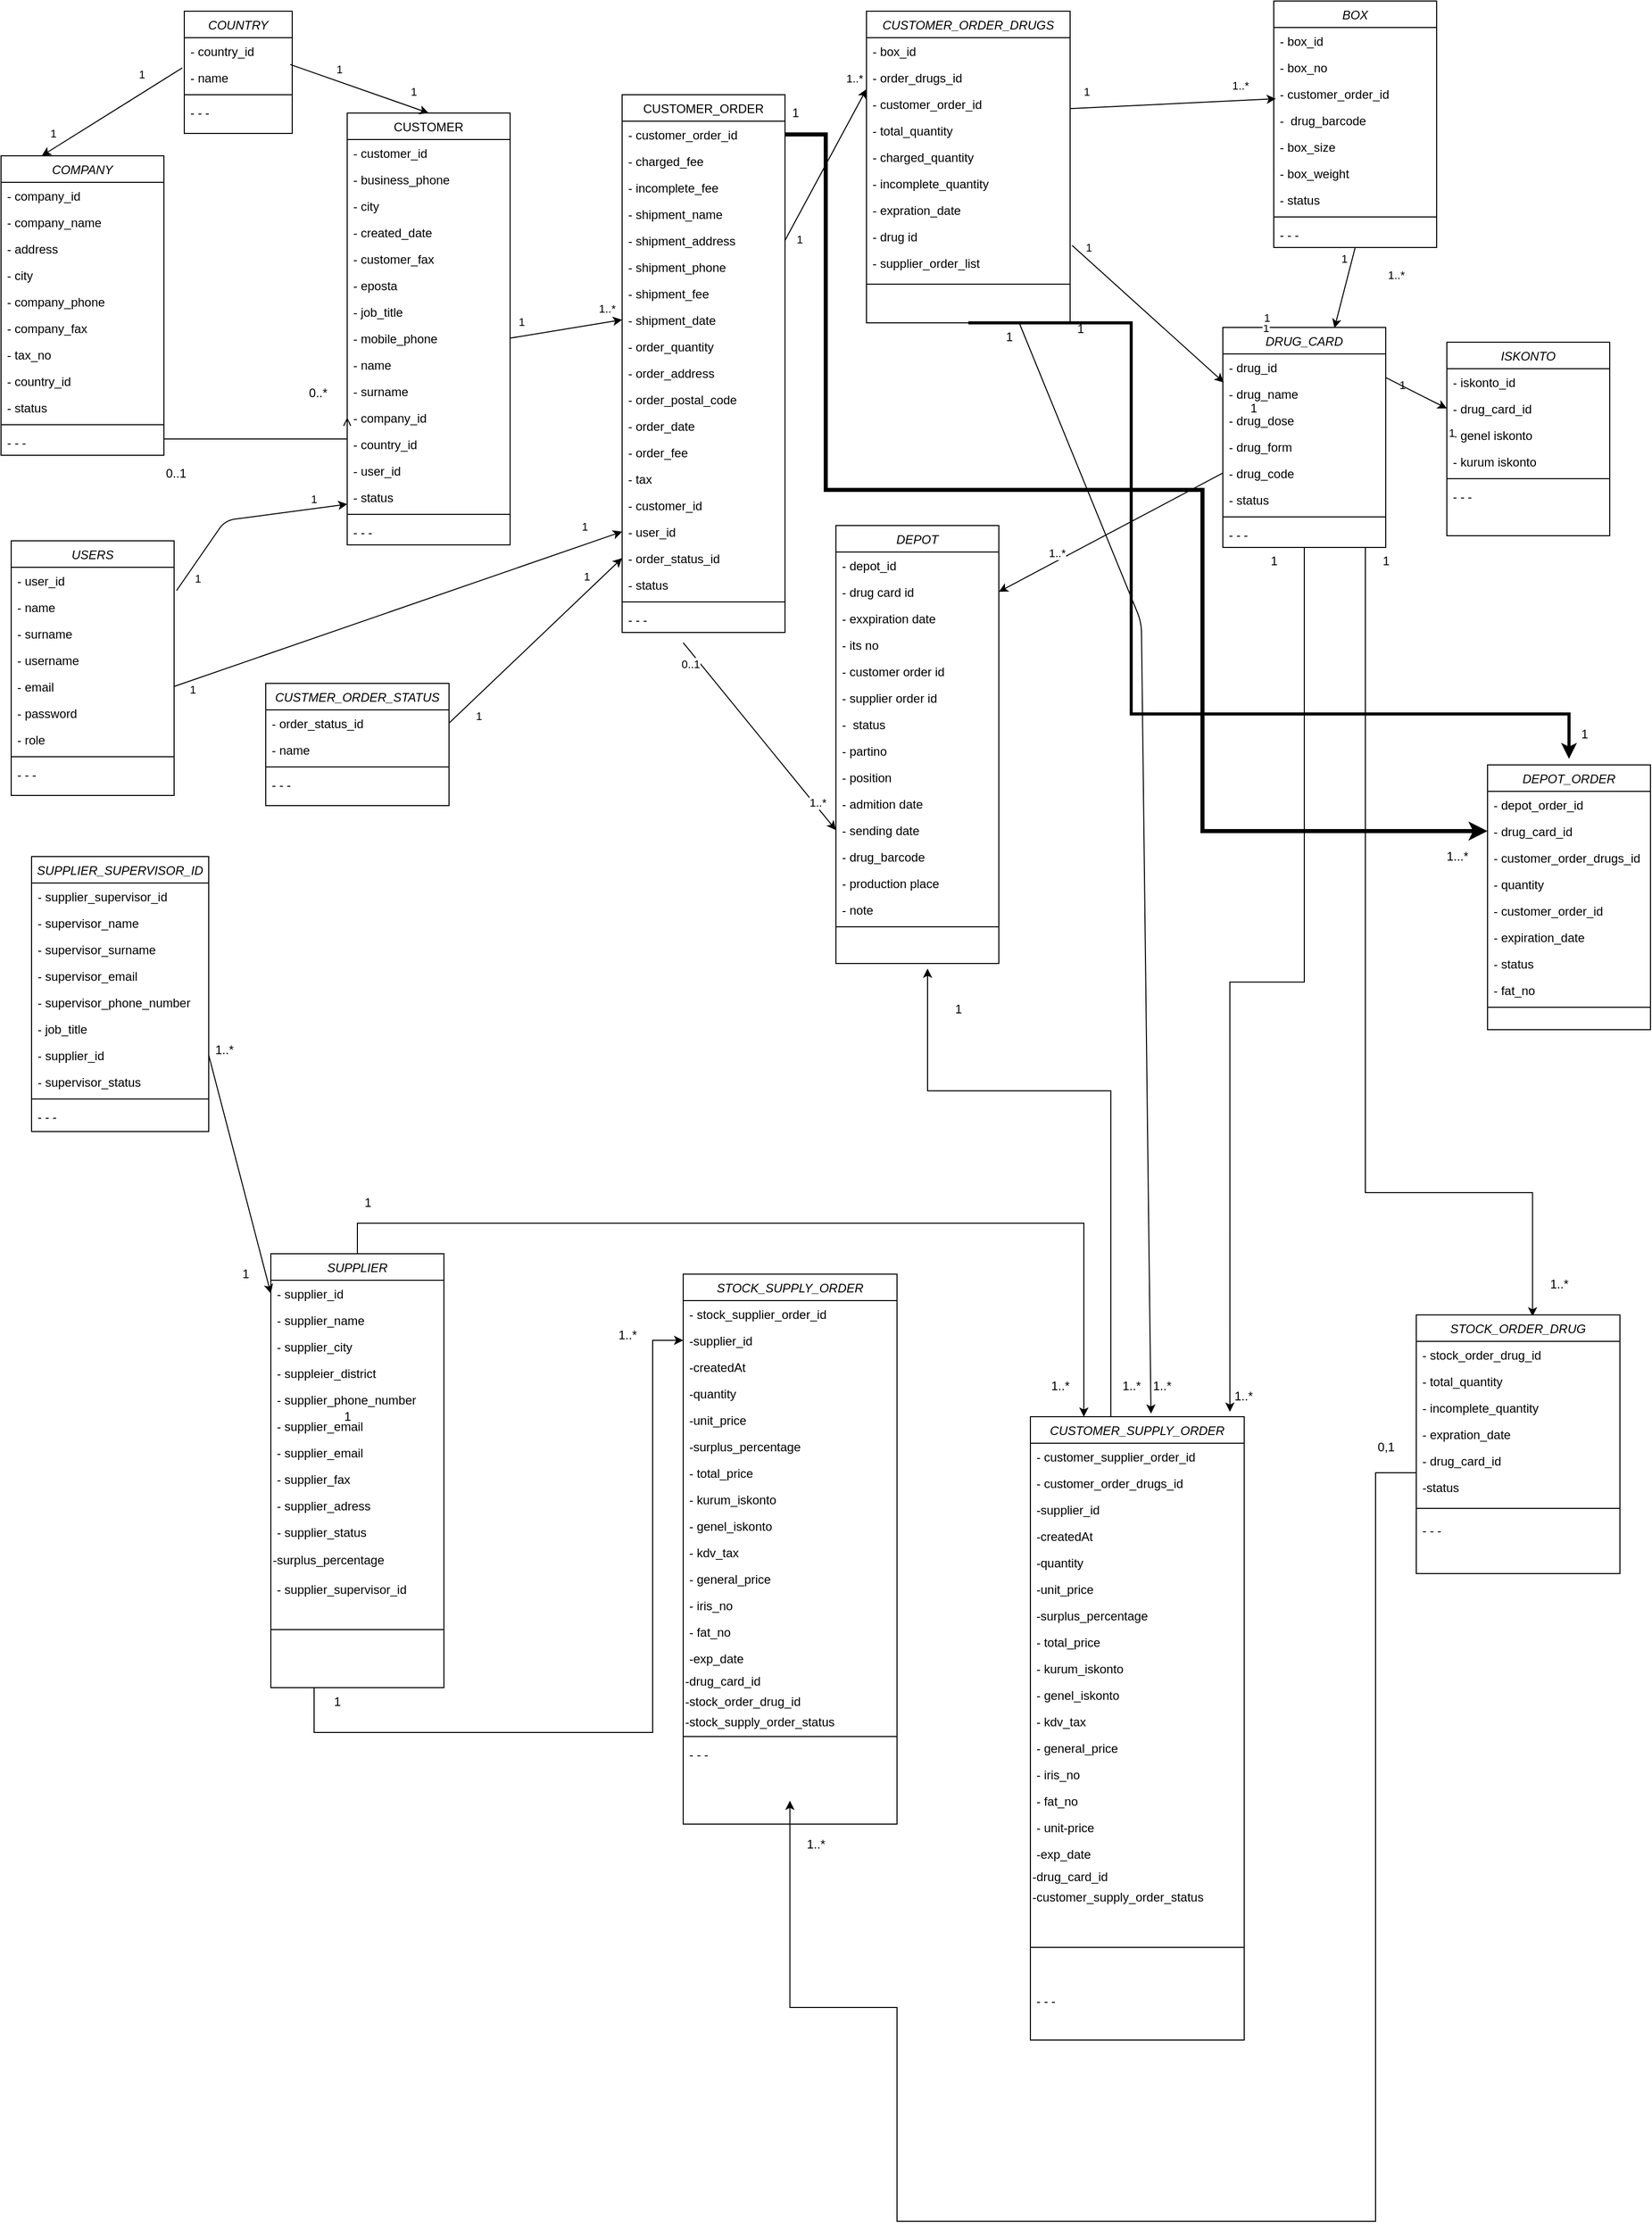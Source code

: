 <mxfile version="13.9.6" type="github" pages="2">
  <diagram id="SHWc6_Efl7fnr4XrcgVO" name="Page-1">
    <mxGraphModel dx="1730" dy="913" grid="1" gridSize="10" guides="1" tooltips="1" connect="1" arrows="1" fold="1" page="1" pageScale="1" pageWidth="827" pageHeight="1169" math="0" shadow="0">
      <root>
        <mxCell id="0" />
        <mxCell id="1" parent="0" />
        <mxCell id="mX_RafrJ3beVsuIxFCsf-1" value="COMPANY&#xa;" style="swimlane;fontStyle=2;align=center;verticalAlign=top;childLayout=stackLayout;horizontal=1;startSize=26;horizontalStack=0;resizeParent=1;resizeLast=0;collapsible=1;marginBottom=0;rounded=0;shadow=0;strokeWidth=1;" parent="1" vertex="1">
          <mxGeometry x="20" y="172" width="160" height="294" as="geometry">
            <mxRectangle x="230" y="140" width="160" height="26" as="alternateBounds" />
          </mxGeometry>
        </mxCell>
        <mxCell id="mX_RafrJ3beVsuIxFCsf-2" value="- company_id" style="text;align=left;verticalAlign=top;spacingLeft=4;spacingRight=4;overflow=hidden;rotatable=0;points=[[0,0.5],[1,0.5]];portConstraint=eastwest;" parent="mX_RafrJ3beVsuIxFCsf-1" vertex="1">
          <mxGeometry y="26" width="160" height="26" as="geometry" />
        </mxCell>
        <mxCell id="mX_RafrJ3beVsuIxFCsf-3" value="- company_name" style="text;align=left;verticalAlign=top;spacingLeft=4;spacingRight=4;overflow=hidden;rotatable=0;points=[[0,0.5],[1,0.5]];portConstraint=eastwest;" parent="mX_RafrJ3beVsuIxFCsf-1" vertex="1">
          <mxGeometry y="52" width="160" height="26" as="geometry" />
        </mxCell>
        <mxCell id="mX_RafrJ3beVsuIxFCsf-4" value="- address" style="text;align=left;verticalAlign=top;spacingLeft=4;spacingRight=4;overflow=hidden;rotatable=0;points=[[0,0.5],[1,0.5]];portConstraint=eastwest;" parent="mX_RafrJ3beVsuIxFCsf-1" vertex="1">
          <mxGeometry y="78" width="160" height="26" as="geometry" />
        </mxCell>
        <mxCell id="mX_RafrJ3beVsuIxFCsf-5" value="- city" style="text;align=left;verticalAlign=top;spacingLeft=4;spacingRight=4;overflow=hidden;rotatable=0;points=[[0,0.5],[1,0.5]];portConstraint=eastwest;" parent="mX_RafrJ3beVsuIxFCsf-1" vertex="1">
          <mxGeometry y="104" width="160" height="26" as="geometry" />
        </mxCell>
        <mxCell id="mX_RafrJ3beVsuIxFCsf-6" value="- company_phone" style="text;align=left;verticalAlign=top;spacingLeft=4;spacingRight=4;overflow=hidden;rotatable=0;points=[[0,0.5],[1,0.5]];portConstraint=eastwest;rounded=0;shadow=0;html=0;" parent="mX_RafrJ3beVsuIxFCsf-1" vertex="1">
          <mxGeometry y="130" width="160" height="26" as="geometry" />
        </mxCell>
        <mxCell id="mX_RafrJ3beVsuIxFCsf-7" value="- company_fax" style="text;align=left;verticalAlign=top;spacingLeft=4;spacingRight=4;overflow=hidden;rotatable=0;points=[[0,0.5],[1,0.5]];portConstraint=eastwest;rounded=0;shadow=0;html=0;" parent="mX_RafrJ3beVsuIxFCsf-1" vertex="1">
          <mxGeometry y="156" width="160" height="26" as="geometry" />
        </mxCell>
        <mxCell id="mX_RafrJ3beVsuIxFCsf-8" value="- tax_no" style="text;align=left;verticalAlign=top;spacingLeft=4;spacingRight=4;overflow=hidden;rotatable=0;points=[[0,0.5],[1,0.5]];portConstraint=eastwest;rounded=0;shadow=0;html=0;" parent="mX_RafrJ3beVsuIxFCsf-1" vertex="1">
          <mxGeometry y="182" width="160" height="26" as="geometry" />
        </mxCell>
        <mxCell id="mX_RafrJ3beVsuIxFCsf-9" value="- country_id" style="text;align=left;verticalAlign=top;spacingLeft=4;spacingRight=4;overflow=hidden;rotatable=0;points=[[0,0.5],[1,0.5]];portConstraint=eastwest;rounded=0;shadow=0;html=0;" parent="mX_RafrJ3beVsuIxFCsf-1" vertex="1">
          <mxGeometry y="208" width="160" height="26" as="geometry" />
        </mxCell>
        <mxCell id="mX_RafrJ3beVsuIxFCsf-10" value="- status" style="text;align=left;verticalAlign=top;spacingLeft=4;spacingRight=4;overflow=hidden;rotatable=0;points=[[0,0.5],[1,0.5]];portConstraint=eastwest;rounded=0;shadow=0;html=0;" parent="mX_RafrJ3beVsuIxFCsf-1" vertex="1">
          <mxGeometry y="234" width="160" height="26" as="geometry" />
        </mxCell>
        <mxCell id="mX_RafrJ3beVsuIxFCsf-11" value="" style="line;html=1;strokeWidth=1;align=left;verticalAlign=middle;spacingTop=-1;spacingLeft=3;spacingRight=3;rotatable=0;labelPosition=right;points=[];portConstraint=eastwest;" parent="mX_RafrJ3beVsuIxFCsf-1" vertex="1">
          <mxGeometry y="260" width="160" height="8" as="geometry" />
        </mxCell>
        <mxCell id="mX_RafrJ3beVsuIxFCsf-12" value="- - - " style="text;align=left;verticalAlign=top;spacingLeft=4;spacingRight=4;overflow=hidden;rotatable=0;points=[[0,0.5],[1,0.5]];portConstraint=eastwest;" parent="mX_RafrJ3beVsuIxFCsf-1" vertex="1">
          <mxGeometry y="268" width="160" height="26" as="geometry" />
        </mxCell>
        <mxCell id="mX_RafrJ3beVsuIxFCsf-13" value="CUSTOMER&#xa;" style="swimlane;fontStyle=0;align=center;verticalAlign=top;childLayout=stackLayout;horizontal=1;startSize=26;horizontalStack=0;resizeParent=1;resizeLast=0;collapsible=1;marginBottom=0;rounded=0;shadow=0;strokeWidth=1;" parent="1" vertex="1">
          <mxGeometry x="360" y="130" width="160" height="424" as="geometry">
            <mxRectangle x="550" y="140" width="160" height="26" as="alternateBounds" />
          </mxGeometry>
        </mxCell>
        <mxCell id="mX_RafrJ3beVsuIxFCsf-14" value="- customer_id" style="text;align=left;verticalAlign=top;spacingLeft=4;spacingRight=4;overflow=hidden;rotatable=0;points=[[0,0.5],[1,0.5]];portConstraint=eastwest;" parent="mX_RafrJ3beVsuIxFCsf-13" vertex="1">
          <mxGeometry y="26" width="160" height="26" as="geometry" />
        </mxCell>
        <mxCell id="mX_RafrJ3beVsuIxFCsf-15" value="- business_phone" style="text;align=left;verticalAlign=top;spacingLeft=4;spacingRight=4;overflow=hidden;rotatable=0;points=[[0,0.5],[1,0.5]];portConstraint=eastwest;" parent="mX_RafrJ3beVsuIxFCsf-13" vertex="1">
          <mxGeometry y="52" width="160" height="26" as="geometry" />
        </mxCell>
        <mxCell id="mX_RafrJ3beVsuIxFCsf-16" value="- city" style="text;align=left;verticalAlign=top;spacingLeft=4;spacingRight=4;overflow=hidden;rotatable=0;points=[[0,0.5],[1,0.5]];portConstraint=eastwest;" parent="mX_RafrJ3beVsuIxFCsf-13" vertex="1">
          <mxGeometry y="78" width="160" height="26" as="geometry" />
        </mxCell>
        <mxCell id="mX_RafrJ3beVsuIxFCsf-17" value="- created_date" style="text;align=left;verticalAlign=top;spacingLeft=4;spacingRight=4;overflow=hidden;rotatable=0;points=[[0,0.5],[1,0.5]];portConstraint=eastwest;" parent="mX_RafrJ3beVsuIxFCsf-13" vertex="1">
          <mxGeometry y="104" width="160" height="26" as="geometry" />
        </mxCell>
        <mxCell id="mX_RafrJ3beVsuIxFCsf-18" value="- customer_fax" style="text;align=left;verticalAlign=top;spacingLeft=4;spacingRight=4;overflow=hidden;rotatable=0;points=[[0,0.5],[1,0.5]];portConstraint=eastwest;" parent="mX_RafrJ3beVsuIxFCsf-13" vertex="1">
          <mxGeometry y="130" width="160" height="26" as="geometry" />
        </mxCell>
        <mxCell id="mX_RafrJ3beVsuIxFCsf-19" value="- eposta" style="text;align=left;verticalAlign=top;spacingLeft=4;spacingRight=4;overflow=hidden;rotatable=0;points=[[0,0.5],[1,0.5]];portConstraint=eastwest;rounded=0;shadow=0;html=0;" parent="mX_RafrJ3beVsuIxFCsf-13" vertex="1">
          <mxGeometry y="156" width="160" height="26" as="geometry" />
        </mxCell>
        <mxCell id="mX_RafrJ3beVsuIxFCsf-20" value="- job_title" style="text;align=left;verticalAlign=top;spacingLeft=4;spacingRight=4;overflow=hidden;rotatable=0;points=[[0,0.5],[1,0.5]];portConstraint=eastwest;rounded=0;shadow=0;html=0;" parent="mX_RafrJ3beVsuIxFCsf-13" vertex="1">
          <mxGeometry y="182" width="160" height="26" as="geometry" />
        </mxCell>
        <mxCell id="mX_RafrJ3beVsuIxFCsf-21" value="- mobile_phone&#xa;" style="text;align=left;verticalAlign=top;spacingLeft=4;spacingRight=4;overflow=hidden;rotatable=0;points=[[0,0.5],[1,0.5]];portConstraint=eastwest;rounded=0;shadow=0;html=0;" parent="mX_RafrJ3beVsuIxFCsf-13" vertex="1">
          <mxGeometry y="208" width="160" height="26" as="geometry" />
        </mxCell>
        <mxCell id="mX_RafrJ3beVsuIxFCsf-22" value="- name" style="text;align=left;verticalAlign=top;spacingLeft=4;spacingRight=4;overflow=hidden;rotatable=0;points=[[0,0.5],[1,0.5]];portConstraint=eastwest;rounded=0;shadow=0;html=0;" parent="mX_RafrJ3beVsuIxFCsf-13" vertex="1">
          <mxGeometry y="234" width="160" height="26" as="geometry" />
        </mxCell>
        <mxCell id="mX_RafrJ3beVsuIxFCsf-23" value="- surname" style="text;align=left;verticalAlign=top;spacingLeft=4;spacingRight=4;overflow=hidden;rotatable=0;points=[[0,0.5],[1,0.5]];portConstraint=eastwest;rounded=0;shadow=0;html=0;" parent="mX_RafrJ3beVsuIxFCsf-13" vertex="1">
          <mxGeometry y="260" width="160" height="26" as="geometry" />
        </mxCell>
        <mxCell id="mX_RafrJ3beVsuIxFCsf-24" value="- company_id" style="text;align=left;verticalAlign=top;spacingLeft=4;spacingRight=4;overflow=hidden;rotatable=0;points=[[0,0.5],[1,0.5]];portConstraint=eastwest;rounded=0;shadow=0;html=0;" parent="mX_RafrJ3beVsuIxFCsf-13" vertex="1">
          <mxGeometry y="286" width="160" height="26" as="geometry" />
        </mxCell>
        <mxCell id="mX_RafrJ3beVsuIxFCsf-25" value="- country_id" style="text;align=left;verticalAlign=top;spacingLeft=4;spacingRight=4;overflow=hidden;rotatable=0;points=[[0,0.5],[1,0.5]];portConstraint=eastwest;rounded=0;shadow=0;html=0;" parent="mX_RafrJ3beVsuIxFCsf-13" vertex="1">
          <mxGeometry y="312" width="160" height="26" as="geometry" />
        </mxCell>
        <mxCell id="mX_RafrJ3beVsuIxFCsf-26" value="- user_id" style="text;align=left;verticalAlign=top;spacingLeft=4;spacingRight=4;overflow=hidden;rotatable=0;points=[[0,0.5],[1,0.5]];portConstraint=eastwest;rounded=0;shadow=0;html=0;" parent="mX_RafrJ3beVsuIxFCsf-13" vertex="1">
          <mxGeometry y="338" width="160" height="26" as="geometry" />
        </mxCell>
        <mxCell id="mX_RafrJ3beVsuIxFCsf-27" value="- status" style="text;align=left;verticalAlign=top;spacingLeft=4;spacingRight=4;overflow=hidden;rotatable=0;points=[[0,0.5],[1,0.5]];portConstraint=eastwest;rounded=0;shadow=0;html=0;" parent="mX_RafrJ3beVsuIxFCsf-13" vertex="1">
          <mxGeometry y="364" width="160" height="26" as="geometry" />
        </mxCell>
        <mxCell id="mX_RafrJ3beVsuIxFCsf-28" value="" style="line;html=1;strokeWidth=1;align=left;verticalAlign=middle;spacingTop=-1;spacingLeft=3;spacingRight=3;rotatable=0;labelPosition=right;points=[];portConstraint=eastwest;" parent="mX_RafrJ3beVsuIxFCsf-13" vertex="1">
          <mxGeometry y="390" width="160" height="8" as="geometry" />
        </mxCell>
        <mxCell id="mX_RafrJ3beVsuIxFCsf-29" value="- - - " style="text;align=left;verticalAlign=top;spacingLeft=4;spacingRight=4;overflow=hidden;rotatable=0;points=[[0,0.5],[1,0.5]];portConstraint=eastwest;" parent="mX_RafrJ3beVsuIxFCsf-13" vertex="1">
          <mxGeometry y="398" width="160" height="26" as="geometry" />
        </mxCell>
        <mxCell id="mX_RafrJ3beVsuIxFCsf-30" value="" style="endArrow=open;shadow=0;strokeWidth=1;rounded=0;endFill=1;edgeStyle=elbowEdgeStyle;elbow=vertical;entryX=0;entryY=0.5;entryDx=0;entryDy=0;" parent="1" source="mX_RafrJ3beVsuIxFCsf-1" target="mX_RafrJ3beVsuIxFCsf-24" edge="1">
          <mxGeometry x="0.5" y="41" relative="1" as="geometry">
            <mxPoint x="380" y="192" as="sourcePoint" />
            <mxPoint x="290" y="450" as="targetPoint" />
            <mxPoint x="-40" y="32" as="offset" />
            <Array as="points">
              <mxPoint x="330" y="450" />
              <mxPoint x="290" y="450" />
              <mxPoint x="270" y="471" />
              <mxPoint x="240" y="490" />
            </Array>
          </mxGeometry>
        </mxCell>
        <mxCell id="mX_RafrJ3beVsuIxFCsf-31" value="0..1" style="resizable=0;align=left;verticalAlign=bottom;labelBackgroundColor=none;fontSize=12;" parent="mX_RafrJ3beVsuIxFCsf-30" connectable="0" vertex="1">
          <mxGeometry x="-1" relative="1" as="geometry">
            <mxPoint y="42.28" as="offset" />
          </mxGeometry>
        </mxCell>
        <mxCell id="mX_RafrJ3beVsuIxFCsf-32" value="0..*" style="resizable=0;align=right;verticalAlign=bottom;labelBackgroundColor=none;fontSize=12;" parent="mX_RafrJ3beVsuIxFCsf-30" connectable="0" vertex="1">
          <mxGeometry x="1" relative="1" as="geometry">
            <mxPoint x="-17.93" y="-15.72" as="offset" />
          </mxGeometry>
        </mxCell>
        <mxCell id="mX_RafrJ3beVsuIxFCsf-33" value="CUSTOMER_ORDER" style="swimlane;fontStyle=0;align=center;verticalAlign=top;childLayout=stackLayout;horizontal=1;startSize=26;horizontalStack=0;resizeParent=1;resizeLast=0;collapsible=1;marginBottom=0;rounded=0;shadow=0;strokeWidth=1;" parent="1" vertex="1">
          <mxGeometry x="630" y="112" width="160" height="528" as="geometry">
            <mxRectangle x="550" y="140" width="160" height="26" as="alternateBounds" />
          </mxGeometry>
        </mxCell>
        <mxCell id="mX_RafrJ3beVsuIxFCsf-34" value="- customer_order_id" style="text;align=left;verticalAlign=top;spacingLeft=4;spacingRight=4;overflow=hidden;rotatable=0;points=[[0,0.5],[1,0.5]];portConstraint=eastwest;" parent="mX_RafrJ3beVsuIxFCsf-33" vertex="1">
          <mxGeometry y="26" width="160" height="26" as="geometry" />
        </mxCell>
        <mxCell id="mX_RafrJ3beVsuIxFCsf-35" value="- charged_fee" style="text;align=left;verticalAlign=top;spacingLeft=4;spacingRight=4;overflow=hidden;rotatable=0;points=[[0,0.5],[1,0.5]];portConstraint=eastwest;" parent="mX_RafrJ3beVsuIxFCsf-33" vertex="1">
          <mxGeometry y="52" width="160" height="26" as="geometry" />
        </mxCell>
        <mxCell id="mX_RafrJ3beVsuIxFCsf-36" value="- incomplete_fee" style="text;align=left;verticalAlign=top;spacingLeft=4;spacingRight=4;overflow=hidden;rotatable=0;points=[[0,0.5],[1,0.5]];portConstraint=eastwest;" parent="mX_RafrJ3beVsuIxFCsf-33" vertex="1">
          <mxGeometry y="78" width="160" height="26" as="geometry" />
        </mxCell>
        <mxCell id="mX_RafrJ3beVsuIxFCsf-37" value="- shipment_name" style="text;align=left;verticalAlign=top;spacingLeft=4;spacingRight=4;overflow=hidden;rotatable=0;points=[[0,0.5],[1,0.5]];portConstraint=eastwest;" parent="mX_RafrJ3beVsuIxFCsf-33" vertex="1">
          <mxGeometry y="104" width="160" height="26" as="geometry" />
        </mxCell>
        <mxCell id="mX_RafrJ3beVsuIxFCsf-38" value="- shipment_address" style="text;align=left;verticalAlign=top;spacingLeft=4;spacingRight=4;overflow=hidden;rotatable=0;points=[[0,0.5],[1,0.5]];portConstraint=eastwest;" parent="mX_RafrJ3beVsuIxFCsf-33" vertex="1">
          <mxGeometry y="130" width="160" height="26" as="geometry" />
        </mxCell>
        <mxCell id="mX_RafrJ3beVsuIxFCsf-39" value="- shipment_phone" style="text;align=left;verticalAlign=top;spacingLeft=4;spacingRight=4;overflow=hidden;rotatable=0;points=[[0,0.5],[1,0.5]];portConstraint=eastwest;rounded=0;shadow=0;html=0;" parent="mX_RafrJ3beVsuIxFCsf-33" vertex="1">
          <mxGeometry y="156" width="160" height="26" as="geometry" />
        </mxCell>
        <mxCell id="mX_RafrJ3beVsuIxFCsf-40" value="- shipment_fee" style="text;align=left;verticalAlign=top;spacingLeft=4;spacingRight=4;overflow=hidden;rotatable=0;points=[[0,0.5],[1,0.5]];portConstraint=eastwest;rounded=0;shadow=0;html=0;" parent="mX_RafrJ3beVsuIxFCsf-33" vertex="1">
          <mxGeometry y="182" width="160" height="26" as="geometry" />
        </mxCell>
        <mxCell id="mX_RafrJ3beVsuIxFCsf-41" value="- shipment_date" style="text;align=left;verticalAlign=top;spacingLeft=4;spacingRight=4;overflow=hidden;rotatable=0;points=[[0,0.5],[1,0.5]];portConstraint=eastwest;rounded=0;shadow=0;html=0;" parent="mX_RafrJ3beVsuIxFCsf-33" vertex="1">
          <mxGeometry y="208" width="160" height="26" as="geometry" />
        </mxCell>
        <mxCell id="mX_RafrJ3beVsuIxFCsf-42" value="- order_quantity" style="text;align=left;verticalAlign=top;spacingLeft=4;spacingRight=4;overflow=hidden;rotatable=0;points=[[0,0.5],[1,0.5]];portConstraint=eastwest;rounded=0;shadow=0;html=0;" parent="mX_RafrJ3beVsuIxFCsf-33" vertex="1">
          <mxGeometry y="234" width="160" height="26" as="geometry" />
        </mxCell>
        <mxCell id="mX_RafrJ3beVsuIxFCsf-43" value="- order_address" style="text;align=left;verticalAlign=top;spacingLeft=4;spacingRight=4;overflow=hidden;rotatable=0;points=[[0,0.5],[1,0.5]];portConstraint=eastwest;rounded=0;shadow=0;html=0;" parent="mX_RafrJ3beVsuIxFCsf-33" vertex="1">
          <mxGeometry y="260" width="160" height="26" as="geometry" />
        </mxCell>
        <mxCell id="mX_RafrJ3beVsuIxFCsf-44" value="- order_postal_code" style="text;align=left;verticalAlign=top;spacingLeft=4;spacingRight=4;overflow=hidden;rotatable=0;points=[[0,0.5],[1,0.5]];portConstraint=eastwest;rounded=0;shadow=0;html=0;" parent="mX_RafrJ3beVsuIxFCsf-33" vertex="1">
          <mxGeometry y="286" width="160" height="26" as="geometry" />
        </mxCell>
        <mxCell id="mX_RafrJ3beVsuIxFCsf-45" value="- order_date" style="text;align=left;verticalAlign=top;spacingLeft=4;spacingRight=4;overflow=hidden;rotatable=0;points=[[0,0.5],[1,0.5]];portConstraint=eastwest;rounded=0;shadow=0;html=0;" parent="mX_RafrJ3beVsuIxFCsf-33" vertex="1">
          <mxGeometry y="312" width="160" height="26" as="geometry" />
        </mxCell>
        <mxCell id="mX_RafrJ3beVsuIxFCsf-46" value="- order_fee" style="text;align=left;verticalAlign=top;spacingLeft=4;spacingRight=4;overflow=hidden;rotatable=0;points=[[0,0.5],[1,0.5]];portConstraint=eastwest;rounded=0;shadow=0;html=0;" parent="mX_RafrJ3beVsuIxFCsf-33" vertex="1">
          <mxGeometry y="338" width="160" height="26" as="geometry" />
        </mxCell>
        <mxCell id="mX_RafrJ3beVsuIxFCsf-47" value="- tax" style="text;align=left;verticalAlign=top;spacingLeft=4;spacingRight=4;overflow=hidden;rotatable=0;points=[[0,0.5],[1,0.5]];portConstraint=eastwest;rounded=0;shadow=0;html=0;" parent="mX_RafrJ3beVsuIxFCsf-33" vertex="1">
          <mxGeometry y="364" width="160" height="26" as="geometry" />
        </mxCell>
        <mxCell id="mX_RafrJ3beVsuIxFCsf-48" value="- customer_id" style="text;align=left;verticalAlign=top;spacingLeft=4;spacingRight=4;overflow=hidden;rotatable=0;points=[[0,0.5],[1,0.5]];portConstraint=eastwest;rounded=0;shadow=0;html=0;" parent="mX_RafrJ3beVsuIxFCsf-33" vertex="1">
          <mxGeometry y="390" width="160" height="26" as="geometry" />
        </mxCell>
        <mxCell id="mX_RafrJ3beVsuIxFCsf-49" value="- user_id" style="text;align=left;verticalAlign=top;spacingLeft=4;spacingRight=4;overflow=hidden;rotatable=0;points=[[0,0.5],[1,0.5]];portConstraint=eastwest;rounded=0;shadow=0;html=0;" parent="mX_RafrJ3beVsuIxFCsf-33" vertex="1">
          <mxGeometry y="416" width="160" height="26" as="geometry" />
        </mxCell>
        <mxCell id="mX_RafrJ3beVsuIxFCsf-50" value="- order_status_id" style="text;align=left;verticalAlign=top;spacingLeft=4;spacingRight=4;overflow=hidden;rotatable=0;points=[[0,0.5],[1,0.5]];portConstraint=eastwest;rounded=0;shadow=0;html=0;" parent="mX_RafrJ3beVsuIxFCsf-33" vertex="1">
          <mxGeometry y="442" width="160" height="26" as="geometry" />
        </mxCell>
        <mxCell id="mX_RafrJ3beVsuIxFCsf-51" value="- status" style="text;align=left;verticalAlign=top;spacingLeft=4;spacingRight=4;overflow=hidden;rotatable=0;points=[[0,0.5],[1,0.5]];portConstraint=eastwest;rounded=0;shadow=0;html=0;" parent="mX_RafrJ3beVsuIxFCsf-33" vertex="1">
          <mxGeometry y="468" width="160" height="26" as="geometry" />
        </mxCell>
        <mxCell id="mX_RafrJ3beVsuIxFCsf-52" value="" style="line;html=1;strokeWidth=1;align=left;verticalAlign=middle;spacingTop=-1;spacingLeft=3;spacingRight=3;rotatable=0;labelPosition=right;points=[];portConstraint=eastwest;" parent="mX_RafrJ3beVsuIxFCsf-33" vertex="1">
          <mxGeometry y="494" width="160" height="8" as="geometry" />
        </mxCell>
        <mxCell id="mX_RafrJ3beVsuIxFCsf-53" value="- - -" style="text;align=left;verticalAlign=top;spacingLeft=4;spacingRight=4;overflow=hidden;rotatable=0;points=[[0,0.5],[1,0.5]];portConstraint=eastwest;" parent="mX_RafrJ3beVsuIxFCsf-33" vertex="1">
          <mxGeometry y="502" width="160" height="26" as="geometry" />
        </mxCell>
        <mxCell id="mX_RafrJ3beVsuIxFCsf-54" value="" style="endArrow=classic;html=1;entryX=0;entryY=0.5;entryDx=0;entryDy=0;exitX=1;exitY=0.5;exitDx=0;exitDy=0;" parent="1" source="mX_RafrJ3beVsuIxFCsf-21" target="mX_RafrJ3beVsuIxFCsf-41" edge="1">
          <mxGeometry width="50" height="50" relative="1" as="geometry">
            <mxPoint x="400" y="380" as="sourcePoint" />
            <mxPoint x="450" y="330" as="targetPoint" />
          </mxGeometry>
        </mxCell>
        <mxCell id="mX_RafrJ3beVsuIxFCsf-55" value="1..*" style="edgeLabel;html=1;align=center;verticalAlign=middle;resizable=0;points=[];" parent="mX_RafrJ3beVsuIxFCsf-54" vertex="1" connectable="0">
          <mxGeometry x="0.807" relative="1" as="geometry">
            <mxPoint x="-4.76" y="-13" as="offset" />
          </mxGeometry>
        </mxCell>
        <mxCell id="mX_RafrJ3beVsuIxFCsf-56" value="1" style="edgeLabel;html=1;align=center;verticalAlign=middle;resizable=0;points=[];" parent="mX_RafrJ3beVsuIxFCsf-54" vertex="1" connectable="0">
          <mxGeometry x="-0.889" relative="1" as="geometry">
            <mxPoint x="5" y="-15" as="offset" />
          </mxGeometry>
        </mxCell>
        <mxCell id="4z_iSya20EpbIGVQpTSU-4" style="edgeStyle=orthogonalEdgeStyle;rounded=0;orthogonalLoop=1;jettySize=auto;html=1;exitX=0.5;exitY=1;exitDx=0;exitDy=0;strokeWidth=3;" parent="1" source="mX_RafrJ3beVsuIxFCsf-57" edge="1">
          <mxGeometry relative="1" as="geometry">
            <mxPoint x="1560" y="764" as="targetPoint" />
            <Array as="points">
              <mxPoint x="1130" y="336" />
              <mxPoint x="1130" y="720" />
              <mxPoint x="1560" y="720" />
            </Array>
          </mxGeometry>
        </mxCell>
        <mxCell id="mX_RafrJ3beVsuIxFCsf-57" value="CUSTOMER_ORDER_DRUGS" style="swimlane;fontStyle=2;align=center;verticalAlign=top;childLayout=stackLayout;horizontal=1;startSize=26;horizontalStack=0;resizeParent=1;resizeLast=0;collapsible=1;marginBottom=0;rounded=0;shadow=0;strokeWidth=1;" parent="1" vertex="1">
          <mxGeometry x="870" y="30" width="200" height="306" as="geometry">
            <mxRectangle x="230" y="140" width="160" height="26" as="alternateBounds" />
          </mxGeometry>
        </mxCell>
        <mxCell id="mX_RafrJ3beVsuIxFCsf-58" value="- box_id" style="text;align=left;verticalAlign=top;spacingLeft=4;spacingRight=4;overflow=hidden;rotatable=0;points=[[0,0.5],[1,0.5]];portConstraint=eastwest;" parent="mX_RafrJ3beVsuIxFCsf-57" vertex="1">
          <mxGeometry y="26" width="200" height="26" as="geometry" />
        </mxCell>
        <mxCell id="mX_RafrJ3beVsuIxFCsf-59" value="- order_drugs_id" style="text;align=left;verticalAlign=top;spacingLeft=4;spacingRight=4;overflow=hidden;rotatable=0;points=[[0,0.5],[1,0.5]];portConstraint=eastwest;" parent="mX_RafrJ3beVsuIxFCsf-57" vertex="1">
          <mxGeometry y="52" width="200" height="26" as="geometry" />
        </mxCell>
        <mxCell id="mX_RafrJ3beVsuIxFCsf-60" value="- customer_order_id" style="text;align=left;verticalAlign=top;spacingLeft=4;spacingRight=4;overflow=hidden;rotatable=0;points=[[0,0.5],[1,0.5]];portConstraint=eastwest;" parent="mX_RafrJ3beVsuIxFCsf-57" vertex="1">
          <mxGeometry y="78" width="200" height="26" as="geometry" />
        </mxCell>
        <mxCell id="mX_RafrJ3beVsuIxFCsf-61" value="- total_quantity" style="text;align=left;verticalAlign=top;spacingLeft=4;spacingRight=4;overflow=hidden;rotatable=0;points=[[0,0.5],[1,0.5]];portConstraint=eastwest;" parent="mX_RafrJ3beVsuIxFCsf-57" vertex="1">
          <mxGeometry y="104" width="200" height="26" as="geometry" />
        </mxCell>
        <mxCell id="mX_RafrJ3beVsuIxFCsf-62" value="- charged_quantity" style="text;align=left;verticalAlign=top;spacingLeft=4;spacingRight=4;overflow=hidden;rotatable=0;points=[[0,0.5],[1,0.5]];portConstraint=eastwest;" parent="mX_RafrJ3beVsuIxFCsf-57" vertex="1">
          <mxGeometry y="130" width="200" height="26" as="geometry" />
        </mxCell>
        <mxCell id="mX_RafrJ3beVsuIxFCsf-63" value="- incomplete_quantity" style="text;align=left;verticalAlign=top;spacingLeft=4;spacingRight=4;overflow=hidden;rotatable=0;points=[[0,0.5],[1,0.5]];portConstraint=eastwest;" parent="mX_RafrJ3beVsuIxFCsf-57" vertex="1">
          <mxGeometry y="156" width="200" height="26" as="geometry" />
        </mxCell>
        <mxCell id="mX_RafrJ3beVsuIxFCsf-64" value="- expration_date" style="text;align=left;verticalAlign=top;spacingLeft=4;spacingRight=4;overflow=hidden;rotatable=0;points=[[0,0.5],[1,0.5]];portConstraint=eastwest;" parent="mX_RafrJ3beVsuIxFCsf-57" vertex="1">
          <mxGeometry y="182" width="200" height="26" as="geometry" />
        </mxCell>
        <mxCell id="mX_RafrJ3beVsuIxFCsf-65" value="- drug id" style="text;align=left;verticalAlign=top;spacingLeft=4;spacingRight=4;overflow=hidden;rotatable=0;points=[[0,0.5],[1,0.5]];portConstraint=eastwest;" parent="mX_RafrJ3beVsuIxFCsf-57" vertex="1">
          <mxGeometry y="208" width="200" height="26" as="geometry" />
        </mxCell>
        <mxCell id="mX_RafrJ3beVsuIxFCsf-66" value="- supplier_order_list" style="text;align=left;verticalAlign=top;spacingLeft=4;spacingRight=4;overflow=hidden;rotatable=0;points=[[0,0.5],[1,0.5]];portConstraint=eastwest;" parent="mX_RafrJ3beVsuIxFCsf-57" vertex="1">
          <mxGeometry y="234" width="200" height="26" as="geometry" />
        </mxCell>
        <mxCell id="mX_RafrJ3beVsuIxFCsf-67" value="" style="line;html=1;strokeWidth=1;align=left;verticalAlign=middle;spacingTop=-1;spacingLeft=3;spacingRight=3;rotatable=0;labelPosition=right;points=[];portConstraint=eastwest;" parent="mX_RafrJ3beVsuIxFCsf-57" vertex="1">
          <mxGeometry y="260" width="200" height="16" as="geometry" />
        </mxCell>
        <mxCell id="mX_RafrJ3beVsuIxFCsf-68" value="" style="endArrow=classic;html=1;entryX=0;entryY=0.25;entryDx=0;entryDy=0;exitX=1;exitY=0.5;exitDx=0;exitDy=0;" parent="1" source="mX_RafrJ3beVsuIxFCsf-38" target="mX_RafrJ3beVsuIxFCsf-57" edge="1">
          <mxGeometry width="50" height="50" relative="1" as="geometry">
            <mxPoint x="520" y="430" as="sourcePoint" />
            <mxPoint x="250" y="390" as="targetPoint" />
          </mxGeometry>
        </mxCell>
        <mxCell id="mX_RafrJ3beVsuIxFCsf-69" value="1" style="edgeLabel;html=1;align=center;verticalAlign=middle;resizable=0;points=[];" parent="mX_RafrJ3beVsuIxFCsf-68" vertex="1" connectable="0">
          <mxGeometry x="-0.925" relative="1" as="geometry">
            <mxPoint x="10.38" y="4.26" as="offset" />
          </mxGeometry>
        </mxCell>
        <mxCell id="mX_RafrJ3beVsuIxFCsf-70" value="1..*" style="edgeLabel;html=1;align=center;verticalAlign=middle;resizable=0;points=[];" parent="mX_RafrJ3beVsuIxFCsf-68" vertex="1" connectable="0">
          <mxGeometry x="0.901" y="-1" relative="1" as="geometry">
            <mxPoint x="-9.67" y="-18.51" as="offset" />
          </mxGeometry>
        </mxCell>
        <mxCell id="mX_RafrJ3beVsuIxFCsf-71" value="USERS" style="swimlane;fontStyle=2;align=center;verticalAlign=top;childLayout=stackLayout;horizontal=1;startSize=26;horizontalStack=0;resizeParent=1;resizeLast=0;collapsible=1;marginBottom=0;rounded=0;shadow=0;strokeWidth=1;" parent="1" vertex="1">
          <mxGeometry x="30" y="550" width="160" height="250" as="geometry">
            <mxRectangle x="230" y="140" width="160" height="26" as="alternateBounds" />
          </mxGeometry>
        </mxCell>
        <mxCell id="mX_RafrJ3beVsuIxFCsf-72" value="- user_id" style="text;align=left;verticalAlign=top;spacingLeft=4;spacingRight=4;overflow=hidden;rotatable=0;points=[[0,0.5],[1,0.5]];portConstraint=eastwest;" parent="mX_RafrJ3beVsuIxFCsf-71" vertex="1">
          <mxGeometry y="26" width="160" height="26" as="geometry" />
        </mxCell>
        <mxCell id="mX_RafrJ3beVsuIxFCsf-73" value="- name" style="text;align=left;verticalAlign=top;spacingLeft=4;spacingRight=4;overflow=hidden;rotatable=0;points=[[0,0.5],[1,0.5]];portConstraint=eastwest;" parent="mX_RafrJ3beVsuIxFCsf-71" vertex="1">
          <mxGeometry y="52" width="160" height="26" as="geometry" />
        </mxCell>
        <mxCell id="mX_RafrJ3beVsuIxFCsf-74" value="- surname" style="text;align=left;verticalAlign=top;spacingLeft=4;spacingRight=4;overflow=hidden;rotatable=0;points=[[0,0.5],[1,0.5]];portConstraint=eastwest;" parent="mX_RafrJ3beVsuIxFCsf-71" vertex="1">
          <mxGeometry y="78" width="160" height="26" as="geometry" />
        </mxCell>
        <mxCell id="mX_RafrJ3beVsuIxFCsf-75" value="- username" style="text;align=left;verticalAlign=top;spacingLeft=4;spacingRight=4;overflow=hidden;rotatable=0;points=[[0,0.5],[1,0.5]];portConstraint=eastwest;" parent="mX_RafrJ3beVsuIxFCsf-71" vertex="1">
          <mxGeometry y="104" width="160" height="26" as="geometry" />
        </mxCell>
        <mxCell id="mX_RafrJ3beVsuIxFCsf-76" value="- email" style="text;align=left;verticalAlign=top;spacingLeft=4;spacingRight=4;overflow=hidden;rotatable=0;points=[[0,0.5],[1,0.5]];portConstraint=eastwest;rounded=0;shadow=0;html=0;" parent="mX_RafrJ3beVsuIxFCsf-71" vertex="1">
          <mxGeometry y="130" width="160" height="26" as="geometry" />
        </mxCell>
        <mxCell id="mX_RafrJ3beVsuIxFCsf-77" value="- password" style="text;align=left;verticalAlign=top;spacingLeft=4;spacingRight=4;overflow=hidden;rotatable=0;points=[[0,0.5],[1,0.5]];portConstraint=eastwest;rounded=0;shadow=0;html=0;" parent="mX_RafrJ3beVsuIxFCsf-71" vertex="1">
          <mxGeometry y="156" width="160" height="26" as="geometry" />
        </mxCell>
        <mxCell id="mX_RafrJ3beVsuIxFCsf-78" value="- role" style="text;align=left;verticalAlign=top;spacingLeft=4;spacingRight=4;overflow=hidden;rotatable=0;points=[[0,0.5],[1,0.5]];portConstraint=eastwest;rounded=0;shadow=0;html=0;" parent="mX_RafrJ3beVsuIxFCsf-71" vertex="1">
          <mxGeometry y="182" width="160" height="26" as="geometry" />
        </mxCell>
        <mxCell id="mX_RafrJ3beVsuIxFCsf-79" value="" style="line;html=1;strokeWidth=1;align=left;verticalAlign=middle;spacingTop=-1;spacingLeft=3;spacingRight=3;rotatable=0;labelPosition=right;points=[];portConstraint=eastwest;" parent="mX_RafrJ3beVsuIxFCsf-71" vertex="1">
          <mxGeometry y="208" width="160" height="8" as="geometry" />
        </mxCell>
        <mxCell id="mX_RafrJ3beVsuIxFCsf-80" value="- - -" style="text;align=left;verticalAlign=top;spacingLeft=4;spacingRight=4;overflow=hidden;rotatable=0;points=[[0,0.5],[1,0.5]];portConstraint=eastwest;" parent="mX_RafrJ3beVsuIxFCsf-71" vertex="1">
          <mxGeometry y="216" width="160" height="26" as="geometry" />
        </mxCell>
        <mxCell id="mX_RafrJ3beVsuIxFCsf-81" value="" style="endArrow=classic;html=1;exitX=1.015;exitY=-0.121;exitDx=0;exitDy=0;exitPerimeter=0;entryX=0.001;entryY=0.769;entryDx=0;entryDy=0;entryPerimeter=0;" parent="1" source="mX_RafrJ3beVsuIxFCsf-73" target="mX_RafrJ3beVsuIxFCsf-27" edge="1">
          <mxGeometry width="50" height="50" relative="1" as="geometry">
            <mxPoint x="190" y="430" as="sourcePoint" />
            <mxPoint x="287" y="335" as="targetPoint" />
            <Array as="points">
              <mxPoint x="240" y="530" />
            </Array>
          </mxGeometry>
        </mxCell>
        <mxCell id="mX_RafrJ3beVsuIxFCsf-82" value="1" style="edgeLabel;html=1;align=center;verticalAlign=middle;resizable=0;points=[];" parent="mX_RafrJ3beVsuIxFCsf-81" vertex="1" connectable="0">
          <mxGeometry x="-0.774" relative="1" as="geometry">
            <mxPoint x="7" y="7" as="offset" />
          </mxGeometry>
        </mxCell>
        <mxCell id="mX_RafrJ3beVsuIxFCsf-83" value="1" style="edgeLabel;html=1;align=center;verticalAlign=middle;resizable=0;points=[];" parent="mX_RafrJ3beVsuIxFCsf-81" vertex="1" connectable="0">
          <mxGeometry x="0.752" y="-1" relative="1" as="geometry">
            <mxPoint x="-8" y="-10" as="offset" />
          </mxGeometry>
        </mxCell>
        <mxCell id="mX_RafrJ3beVsuIxFCsf-84" value="" style="endArrow=classic;html=1;entryX=0;entryY=0.5;entryDx=0;entryDy=0;exitX=1;exitY=0.5;exitDx=0;exitDy=0;" parent="1" source="mX_RafrJ3beVsuIxFCsf-76" target="mX_RafrJ3beVsuIxFCsf-49" edge="1">
          <mxGeometry width="50" height="50" relative="1" as="geometry">
            <mxPoint x="190" y="490" as="sourcePoint" />
            <mxPoint x="340" y="420" as="targetPoint" />
          </mxGeometry>
        </mxCell>
        <mxCell id="mX_RafrJ3beVsuIxFCsf-85" value="1" style="edgeLabel;html=1;align=center;verticalAlign=middle;resizable=0;points=[];" parent="mX_RafrJ3beVsuIxFCsf-84" vertex="1" connectable="0">
          <mxGeometry x="-0.91" y="-3" relative="1" as="geometry">
            <mxPoint x="-3" y="7" as="offset" />
          </mxGeometry>
        </mxCell>
        <mxCell id="mX_RafrJ3beVsuIxFCsf-86" value="1" style="edgeLabel;html=1;align=center;verticalAlign=middle;resizable=0;points=[];" parent="mX_RafrJ3beVsuIxFCsf-84" vertex="1" connectable="0">
          <mxGeometry x="0.915" y="1" relative="1" as="geometry">
            <mxPoint x="-18" y="-11" as="offset" />
          </mxGeometry>
        </mxCell>
        <mxCell id="W5eUZJj4Yt233Do3XREm-9" style="edgeStyle=orthogonalEdgeStyle;rounded=0;orthogonalLoop=1;jettySize=auto;html=1;" parent="1" source="mX_RafrJ3beVsuIxFCsf-87" edge="1">
          <mxGeometry relative="1" as="geometry">
            <mxPoint x="930" y="970.0" as="targetPoint" />
            <Array as="points">
              <mxPoint x="1110" y="1090" />
              <mxPoint x="930" y="1090" />
            </Array>
          </mxGeometry>
        </mxCell>
        <mxCell id="mX_RafrJ3beVsuIxFCsf-87" value="CUSTOMER_SUPPLY_ORDER" style="swimlane;fontStyle=2;align=center;verticalAlign=top;childLayout=stackLayout;horizontal=1;startSize=26;horizontalStack=0;resizeParent=1;resizeLast=0;collapsible=1;marginBottom=0;rounded=0;shadow=0;strokeWidth=1;" parent="1" vertex="1">
          <mxGeometry x="1031.0" y="1410" width="210" height="612" as="geometry">
            <mxRectangle x="230" y="140" width="160" height="26" as="alternateBounds" />
          </mxGeometry>
        </mxCell>
        <mxCell id="mX_RafrJ3beVsuIxFCsf-88" value="- customer_supplier_order_id" style="text;align=left;verticalAlign=top;spacingLeft=4;spacingRight=4;overflow=hidden;rotatable=0;points=[[0,0.5],[1,0.5]];portConstraint=eastwest;" parent="mX_RafrJ3beVsuIxFCsf-87" vertex="1">
          <mxGeometry y="26" width="210" height="26" as="geometry" />
        </mxCell>
        <mxCell id="mX_RafrJ3beVsuIxFCsf-89" value="- customer_order_drugs_id" style="text;align=left;verticalAlign=top;spacingLeft=4;spacingRight=4;overflow=hidden;rotatable=0;points=[[0,0.5],[1,0.5]];portConstraint=eastwest;" parent="mX_RafrJ3beVsuIxFCsf-87" vertex="1">
          <mxGeometry y="52" width="210" height="26" as="geometry" />
        </mxCell>
        <mxCell id="mX_RafrJ3beVsuIxFCsf-90" value="-supplier_id" style="text;align=left;verticalAlign=top;spacingLeft=4;spacingRight=4;overflow=hidden;rotatable=0;points=[[0,0.5],[1,0.5]];portConstraint=eastwest;" parent="mX_RafrJ3beVsuIxFCsf-87" vertex="1">
          <mxGeometry y="78" width="210" height="26" as="geometry" />
        </mxCell>
        <mxCell id="mX_RafrJ3beVsuIxFCsf-91" value="-createdAt" style="text;align=left;verticalAlign=top;spacingLeft=4;spacingRight=4;overflow=hidden;rotatable=0;points=[[0,0.5],[1,0.5]];portConstraint=eastwest;" parent="mX_RafrJ3beVsuIxFCsf-87" vertex="1">
          <mxGeometry y="104" width="210" height="26" as="geometry" />
        </mxCell>
        <mxCell id="mX_RafrJ3beVsuIxFCsf-92" value="-quantity&#xa;" style="text;align=left;verticalAlign=top;spacingLeft=4;spacingRight=4;overflow=hidden;rotatable=0;points=[[0,0.5],[1,0.5]];portConstraint=eastwest;" parent="mX_RafrJ3beVsuIxFCsf-87" vertex="1">
          <mxGeometry y="130" width="210" height="26" as="geometry" />
        </mxCell>
        <mxCell id="mX_RafrJ3beVsuIxFCsf-93" value="-unit_price" style="text;align=left;verticalAlign=top;spacingLeft=4;spacingRight=4;overflow=hidden;rotatable=0;points=[[0,0.5],[1,0.5]];portConstraint=eastwest;" parent="mX_RafrJ3beVsuIxFCsf-87" vertex="1">
          <mxGeometry y="156" width="210" height="26" as="geometry" />
        </mxCell>
        <mxCell id="mX_RafrJ3beVsuIxFCsf-94" value="-surplus_percentage" style="text;align=left;verticalAlign=top;spacingLeft=4;spacingRight=4;overflow=hidden;rotatable=0;points=[[0,0.5],[1,0.5]];portConstraint=eastwest;" parent="mX_RafrJ3beVsuIxFCsf-87" vertex="1">
          <mxGeometry y="182" width="210" height="26" as="geometry" />
        </mxCell>
        <mxCell id="mX_RafrJ3beVsuIxFCsf-95" value="- total_price" style="text;align=left;verticalAlign=top;spacingLeft=4;spacingRight=4;overflow=hidden;rotatable=0;points=[[0,0.5],[1,0.5]];portConstraint=eastwest;" parent="mX_RafrJ3beVsuIxFCsf-87" vertex="1">
          <mxGeometry y="208" width="210" height="26" as="geometry" />
        </mxCell>
        <mxCell id="mX_RafrJ3beVsuIxFCsf-96" value="- kurum_iskonto" style="text;align=left;verticalAlign=top;spacingLeft=4;spacingRight=4;overflow=hidden;rotatable=0;points=[[0,0.5],[1,0.5]];portConstraint=eastwest;" parent="mX_RafrJ3beVsuIxFCsf-87" vertex="1">
          <mxGeometry y="234" width="210" height="26" as="geometry" />
        </mxCell>
        <mxCell id="mX_RafrJ3beVsuIxFCsf-97" value="- genel_iskonto" style="text;align=left;verticalAlign=top;spacingLeft=4;spacingRight=4;overflow=hidden;rotatable=0;points=[[0,0.5],[1,0.5]];portConstraint=eastwest;" parent="mX_RafrJ3beVsuIxFCsf-87" vertex="1">
          <mxGeometry y="260" width="210" height="26" as="geometry" />
        </mxCell>
        <mxCell id="mX_RafrJ3beVsuIxFCsf-98" value="- kdv_tax" style="text;align=left;verticalAlign=top;spacingLeft=4;spacingRight=4;overflow=hidden;rotatable=0;points=[[0,0.5],[1,0.5]];portConstraint=eastwest;" parent="mX_RafrJ3beVsuIxFCsf-87" vertex="1">
          <mxGeometry y="286" width="210" height="26" as="geometry" />
        </mxCell>
        <mxCell id="mX_RafrJ3beVsuIxFCsf-99" value="- general_price" style="text;align=left;verticalAlign=top;spacingLeft=4;spacingRight=4;overflow=hidden;rotatable=0;points=[[0,0.5],[1,0.5]];portConstraint=eastwest;" parent="mX_RafrJ3beVsuIxFCsf-87" vertex="1">
          <mxGeometry y="312" width="210" height="26" as="geometry" />
        </mxCell>
        <mxCell id="mX_RafrJ3beVsuIxFCsf-100" value="- iris_no" style="text;align=left;verticalAlign=top;spacingLeft=4;spacingRight=4;overflow=hidden;rotatable=0;points=[[0,0.5],[1,0.5]];portConstraint=eastwest;" parent="mX_RafrJ3beVsuIxFCsf-87" vertex="1">
          <mxGeometry y="338" width="210" height="26" as="geometry" />
        </mxCell>
        <mxCell id="mX_RafrJ3beVsuIxFCsf-101" value="- fat_no" style="text;align=left;verticalAlign=top;spacingLeft=4;spacingRight=4;overflow=hidden;rotatable=0;points=[[0,0.5],[1,0.5]];portConstraint=eastwest;" parent="mX_RafrJ3beVsuIxFCsf-87" vertex="1">
          <mxGeometry y="364" width="210" height="26" as="geometry" />
        </mxCell>
        <mxCell id="mX_RafrJ3beVsuIxFCsf-102" value="- unit-price" style="text;align=left;verticalAlign=top;spacingLeft=4;spacingRight=4;overflow=hidden;rotatable=0;points=[[0,0.5],[1,0.5]];portConstraint=eastwest;" parent="mX_RafrJ3beVsuIxFCsf-87" vertex="1">
          <mxGeometry y="390" width="210" height="26" as="geometry" />
        </mxCell>
        <mxCell id="mX_RafrJ3beVsuIxFCsf-103" value="-exp_date" style="text;align=left;verticalAlign=top;spacingLeft=4;spacingRight=4;overflow=hidden;rotatable=0;points=[[0,0.5],[1,0.5]];portConstraint=eastwest;" parent="mX_RafrJ3beVsuIxFCsf-87" vertex="1">
          <mxGeometry y="416" width="210" height="26" as="geometry" />
        </mxCell>
        <mxCell id="T5wTIGkzyn7Ef-j0K9qf-1" value="-drug_card_id" style="text;html=1;align=left;verticalAlign=middle;resizable=0;points=[];autosize=1;" parent="mX_RafrJ3beVsuIxFCsf-87" vertex="1">
          <mxGeometry y="442" width="210" height="20" as="geometry" />
        </mxCell>
        <mxCell id="T5wTIGkzyn7Ef-j0K9qf-14" value="-customer_supply_order_status" style="text;html=1;align=left;verticalAlign=middle;resizable=0;points=[];autosize=1;" parent="mX_RafrJ3beVsuIxFCsf-87" vertex="1">
          <mxGeometry y="462" width="210" height="20" as="geometry" />
        </mxCell>
        <mxCell id="mX_RafrJ3beVsuIxFCsf-105" value="" style="line;html=1;strokeWidth=1;align=left;verticalAlign=middle;spacingTop=-1;spacingLeft=3;spacingRight=3;rotatable=0;labelPosition=right;points=[];portConstraint=eastwest;" parent="mX_RafrJ3beVsuIxFCsf-87" vertex="1">
          <mxGeometry y="482" width="210" height="78" as="geometry" />
        </mxCell>
        <mxCell id="mX_RafrJ3beVsuIxFCsf-106" value="- - -" style="text;align=left;verticalAlign=top;spacingLeft=4;spacingRight=4;overflow=hidden;rotatable=0;points=[[0,0.5],[1,0.5]];portConstraint=eastwest;" parent="mX_RafrJ3beVsuIxFCsf-87" vertex="1">
          <mxGeometry y="560" width="210" height="24" as="geometry" />
        </mxCell>
        <mxCell id="mX_RafrJ3beVsuIxFCsf-110" value="BOX" style="swimlane;fontStyle=2;align=center;verticalAlign=top;childLayout=stackLayout;horizontal=1;startSize=26;horizontalStack=0;resizeParent=1;resizeLast=0;collapsible=1;marginBottom=0;rounded=0;shadow=0;strokeWidth=1;" parent="1" vertex="1">
          <mxGeometry x="1270" y="20" width="160" height="242" as="geometry">
            <mxRectangle x="230" y="140" width="160" height="26" as="alternateBounds" />
          </mxGeometry>
        </mxCell>
        <mxCell id="mX_RafrJ3beVsuIxFCsf-111" value="- box_id" style="text;align=left;verticalAlign=top;spacingLeft=4;spacingRight=4;overflow=hidden;rotatable=0;points=[[0,0.5],[1,0.5]];portConstraint=eastwest;" parent="mX_RafrJ3beVsuIxFCsf-110" vertex="1">
          <mxGeometry y="26" width="160" height="26" as="geometry" />
        </mxCell>
        <mxCell id="mX_RafrJ3beVsuIxFCsf-112" value="- box_no" style="text;align=left;verticalAlign=top;spacingLeft=4;spacingRight=4;overflow=hidden;rotatable=0;points=[[0,0.5],[1,0.5]];portConstraint=eastwest;" parent="mX_RafrJ3beVsuIxFCsf-110" vertex="1">
          <mxGeometry y="52" width="160" height="26" as="geometry" />
        </mxCell>
        <mxCell id="mX_RafrJ3beVsuIxFCsf-113" value="- customer_order_id" style="text;align=left;verticalAlign=top;spacingLeft=4;spacingRight=4;overflow=hidden;rotatable=0;points=[[0,0.5],[1,0.5]];portConstraint=eastwest;" parent="mX_RafrJ3beVsuIxFCsf-110" vertex="1">
          <mxGeometry y="78" width="160" height="26" as="geometry" />
        </mxCell>
        <mxCell id="mX_RafrJ3beVsuIxFCsf-114" value="-  drug_barcode" style="text;align=left;verticalAlign=top;spacingLeft=4;spacingRight=4;overflow=hidden;rotatable=0;points=[[0,0.5],[1,0.5]];portConstraint=eastwest;" parent="mX_RafrJ3beVsuIxFCsf-110" vertex="1">
          <mxGeometry y="104" width="160" height="26" as="geometry" />
        </mxCell>
        <mxCell id="mX_RafrJ3beVsuIxFCsf-115" value="- box_size" style="text;align=left;verticalAlign=top;spacingLeft=4;spacingRight=4;overflow=hidden;rotatable=0;points=[[0,0.5],[1,0.5]];portConstraint=eastwest;" parent="mX_RafrJ3beVsuIxFCsf-110" vertex="1">
          <mxGeometry y="130" width="160" height="26" as="geometry" />
        </mxCell>
        <mxCell id="mX_RafrJ3beVsuIxFCsf-116" value="- box_weight" style="text;align=left;verticalAlign=top;spacingLeft=4;spacingRight=4;overflow=hidden;rotatable=0;points=[[0,0.5],[1,0.5]];portConstraint=eastwest;" parent="mX_RafrJ3beVsuIxFCsf-110" vertex="1">
          <mxGeometry y="156" width="160" height="26" as="geometry" />
        </mxCell>
        <mxCell id="mX_RafrJ3beVsuIxFCsf-117" value="- status" style="text;align=left;verticalAlign=top;spacingLeft=4;spacingRight=4;overflow=hidden;rotatable=0;points=[[0,0.5],[1,0.5]];portConstraint=eastwest;" parent="mX_RafrJ3beVsuIxFCsf-110" vertex="1">
          <mxGeometry y="182" width="160" height="26" as="geometry" />
        </mxCell>
        <mxCell id="mX_RafrJ3beVsuIxFCsf-118" value="" style="line;html=1;strokeWidth=1;align=left;verticalAlign=middle;spacingTop=-1;spacingLeft=3;spacingRight=3;rotatable=0;labelPosition=right;points=[];portConstraint=eastwest;" parent="mX_RafrJ3beVsuIxFCsf-110" vertex="1">
          <mxGeometry y="208" width="160" height="8" as="geometry" />
        </mxCell>
        <mxCell id="mX_RafrJ3beVsuIxFCsf-119" value="- - -" style="text;align=left;verticalAlign=top;spacingLeft=4;spacingRight=4;overflow=hidden;rotatable=0;points=[[0,0.5],[1,0.5]];portConstraint=eastwest;" parent="mX_RafrJ3beVsuIxFCsf-110" vertex="1">
          <mxGeometry y="216" width="160" height="26" as="geometry" />
        </mxCell>
        <mxCell id="W5eUZJj4Yt233Do3XREm-3" style="edgeStyle=orthogonalEdgeStyle;rounded=0;orthogonalLoop=1;jettySize=auto;html=1;entryX=0.25;entryY=0;entryDx=0;entryDy=0;" parent="1" source="mX_RafrJ3beVsuIxFCsf-120" target="mX_RafrJ3beVsuIxFCsf-87" edge="1">
          <mxGeometry relative="1" as="geometry">
            <Array as="points">
              <mxPoint x="370" y="1220" />
              <mxPoint x="1084" y="1220" />
            </Array>
          </mxGeometry>
        </mxCell>
        <mxCell id="mX_RafrJ3beVsuIxFCsf-120" value="SUPPLIER" style="swimlane;fontStyle=2;align=center;verticalAlign=top;childLayout=stackLayout;horizontal=1;startSize=26;horizontalStack=0;resizeParent=1;resizeLast=0;collapsible=1;marginBottom=0;rounded=0;shadow=0;strokeWidth=1;" parent="1" vertex="1">
          <mxGeometry x="285" y="1250" width="170" height="426" as="geometry">
            <mxRectangle x="230" y="140" width="160" height="26" as="alternateBounds" />
          </mxGeometry>
        </mxCell>
        <mxCell id="mX_RafrJ3beVsuIxFCsf-121" value="- supplier_id" style="text;align=left;verticalAlign=top;spacingLeft=4;spacingRight=4;overflow=hidden;rotatable=0;points=[[0,0.5],[1,0.5]];portConstraint=eastwest;" parent="mX_RafrJ3beVsuIxFCsf-120" vertex="1">
          <mxGeometry y="26" width="170" height="26" as="geometry" />
        </mxCell>
        <mxCell id="mX_RafrJ3beVsuIxFCsf-122" value="- supplier_name" style="text;align=left;verticalAlign=top;spacingLeft=4;spacingRight=4;overflow=hidden;rotatable=0;points=[[0,0.5],[1,0.5]];portConstraint=eastwest;" parent="mX_RafrJ3beVsuIxFCsf-120" vertex="1">
          <mxGeometry y="52" width="170" height="26" as="geometry" />
        </mxCell>
        <mxCell id="mX_RafrJ3beVsuIxFCsf-123" value="- supplier_city" style="text;align=left;verticalAlign=top;spacingLeft=4;spacingRight=4;overflow=hidden;rotatable=0;points=[[0,0.5],[1,0.5]];portConstraint=eastwest;" parent="mX_RafrJ3beVsuIxFCsf-120" vertex="1">
          <mxGeometry y="78" width="170" height="26" as="geometry" />
        </mxCell>
        <mxCell id="mX_RafrJ3beVsuIxFCsf-124" value="- suppleier_district" style="text;align=left;verticalAlign=top;spacingLeft=4;spacingRight=4;overflow=hidden;rotatable=0;points=[[0,0.5],[1,0.5]];portConstraint=eastwest;" parent="mX_RafrJ3beVsuIxFCsf-120" vertex="1">
          <mxGeometry y="104" width="170" height="26" as="geometry" />
        </mxCell>
        <mxCell id="mX_RafrJ3beVsuIxFCsf-125" value="- supplier_phone_number" style="text;align=left;verticalAlign=top;spacingLeft=4;spacingRight=4;overflow=hidden;rotatable=0;points=[[0,0.5],[1,0.5]];portConstraint=eastwest;" parent="mX_RafrJ3beVsuIxFCsf-120" vertex="1">
          <mxGeometry y="130" width="170" height="26" as="geometry" />
        </mxCell>
        <mxCell id="mX_RafrJ3beVsuIxFCsf-126" value="- supplier_email" style="text;align=left;verticalAlign=top;spacingLeft=4;spacingRight=4;overflow=hidden;rotatable=0;points=[[0,0.5],[1,0.5]];portConstraint=eastwest;rounded=0;shadow=0;html=0;" parent="mX_RafrJ3beVsuIxFCsf-120" vertex="1">
          <mxGeometry y="156" width="170" height="26" as="geometry" />
        </mxCell>
        <mxCell id="mX_RafrJ3beVsuIxFCsf-127" value="- supplier_email" style="text;align=left;verticalAlign=top;spacingLeft=4;spacingRight=4;overflow=hidden;rotatable=0;points=[[0,0.5],[1,0.5]];portConstraint=eastwest;rounded=0;shadow=0;html=0;" parent="mX_RafrJ3beVsuIxFCsf-120" vertex="1">
          <mxGeometry y="182" width="170" height="26" as="geometry" />
        </mxCell>
        <mxCell id="mX_RafrJ3beVsuIxFCsf-128" value="- supplier_fax" style="text;align=left;verticalAlign=top;spacingLeft=4;spacingRight=4;overflow=hidden;rotatable=0;points=[[0,0.5],[1,0.5]];portConstraint=eastwest;rounded=0;shadow=0;html=0;" parent="mX_RafrJ3beVsuIxFCsf-120" vertex="1">
          <mxGeometry y="208" width="170" height="26" as="geometry" />
        </mxCell>
        <mxCell id="mX_RafrJ3beVsuIxFCsf-129" value="- supplier_adress" style="text;align=left;verticalAlign=top;spacingLeft=4;spacingRight=4;overflow=hidden;rotatable=0;points=[[0,0.5],[1,0.5]];portConstraint=eastwest;rounded=0;shadow=0;html=0;" parent="mX_RafrJ3beVsuIxFCsf-120" vertex="1">
          <mxGeometry y="234" width="170" height="26" as="geometry" />
        </mxCell>
        <mxCell id="mX_RafrJ3beVsuIxFCsf-130" value="- supplier_status" style="text;align=left;verticalAlign=top;spacingLeft=4;spacingRight=4;overflow=hidden;rotatable=0;points=[[0,0.5],[1,0.5]];portConstraint=eastwest;rounded=0;shadow=0;html=0;" parent="mX_RafrJ3beVsuIxFCsf-120" vertex="1">
          <mxGeometry y="260" width="170" height="26" as="geometry" />
        </mxCell>
        <mxCell id="mX_RafrJ3beVsuIxFCsf-131" value="-surplus_percentage" style="text;html=1;strokeColor=none;fillColor=none;align=left;verticalAlign=middle;whiteSpace=wrap;rounded=0;" parent="mX_RafrJ3beVsuIxFCsf-120" vertex="1">
          <mxGeometry y="286" width="170" height="30" as="geometry" />
        </mxCell>
        <mxCell id="mX_RafrJ3beVsuIxFCsf-132" value="- supplier_supervisor_id" style="text;align=left;verticalAlign=top;spacingLeft=4;spacingRight=4;overflow=hidden;rotatable=0;points=[[0,0.5],[1,0.5]];portConstraint=eastwest;" parent="mX_RafrJ3beVsuIxFCsf-120" vertex="1">
          <mxGeometry y="316" width="170" height="26" as="geometry" />
        </mxCell>
        <mxCell id="mX_RafrJ3beVsuIxFCsf-133" value="" style="line;html=1;strokeWidth=1;align=left;verticalAlign=middle;spacingTop=-1;spacingLeft=3;spacingRight=3;rotatable=0;labelPosition=right;points=[];portConstraint=eastwest;" parent="mX_RafrJ3beVsuIxFCsf-120" vertex="1">
          <mxGeometry y="342" width="170" height="54" as="geometry" />
        </mxCell>
        <mxCell id="mX_RafrJ3beVsuIxFCsf-134" value="" style="endArrow=classic;html=1;entryX=0.006;entryY=1.077;entryDx=0;entryDy=0;entryPerimeter=0;exitX=1.01;exitY=0.846;exitDx=0;exitDy=0;exitPerimeter=0;" parent="1" source="mX_RafrJ3beVsuIxFCsf-65" target="mX_RafrJ3beVsuIxFCsf-147" edge="1">
          <mxGeometry width="50" height="50" relative="1" as="geometry">
            <mxPoint x="1054" y="322" as="sourcePoint" />
            <mxPoint x="1080" y="170" as="targetPoint" />
          </mxGeometry>
        </mxCell>
        <mxCell id="mX_RafrJ3beVsuIxFCsf-135" value="1" style="edgeLabel;html=1;align=center;verticalAlign=middle;resizable=0;points=[];" parent="mX_RafrJ3beVsuIxFCsf-134" vertex="1" connectable="0">
          <mxGeometry x="-0.775" y="-1" relative="1" as="geometry">
            <mxPoint y="-14" as="offset" />
          </mxGeometry>
        </mxCell>
        <mxCell id="mX_RafrJ3beVsuIxFCsf-137" value="CUSTMER_ORDER_STATUS" style="swimlane;fontStyle=2;align=center;verticalAlign=top;childLayout=stackLayout;horizontal=1;startSize=26;horizontalStack=0;resizeParent=1;resizeLast=0;collapsible=1;marginBottom=0;rounded=0;shadow=0;strokeWidth=1;" parent="1" vertex="1">
          <mxGeometry x="280" y="690" width="180" height="120" as="geometry">
            <mxRectangle x="230" y="140" width="160" height="26" as="alternateBounds" />
          </mxGeometry>
        </mxCell>
        <mxCell id="mX_RafrJ3beVsuIxFCsf-138" value="- order_status_id" style="text;align=left;verticalAlign=top;spacingLeft=4;spacingRight=4;overflow=hidden;rotatable=0;points=[[0,0.5],[1,0.5]];portConstraint=eastwest;" parent="mX_RafrJ3beVsuIxFCsf-137" vertex="1">
          <mxGeometry y="26" width="180" height="26" as="geometry" />
        </mxCell>
        <mxCell id="mX_RafrJ3beVsuIxFCsf-139" value="- name" style="text;align=left;verticalAlign=top;spacingLeft=4;spacingRight=4;overflow=hidden;rotatable=0;points=[[0,0.5],[1,0.5]];portConstraint=eastwest;" parent="mX_RafrJ3beVsuIxFCsf-137" vertex="1">
          <mxGeometry y="52" width="180" height="26" as="geometry" />
        </mxCell>
        <mxCell id="mX_RafrJ3beVsuIxFCsf-140" value="" style="line;html=1;strokeWidth=1;align=left;verticalAlign=middle;spacingTop=-1;spacingLeft=3;spacingRight=3;rotatable=0;labelPosition=right;points=[];portConstraint=eastwest;" parent="mX_RafrJ3beVsuIxFCsf-137" vertex="1">
          <mxGeometry y="78" width="180" height="8" as="geometry" />
        </mxCell>
        <mxCell id="mX_RafrJ3beVsuIxFCsf-141" value="- - -" style="text;align=left;verticalAlign=top;spacingLeft=4;spacingRight=4;overflow=hidden;rotatable=0;points=[[0,0.5],[1,0.5]];portConstraint=eastwest;" parent="mX_RafrJ3beVsuIxFCsf-137" vertex="1">
          <mxGeometry y="86" width="180" height="26" as="geometry" />
        </mxCell>
        <mxCell id="mX_RafrJ3beVsuIxFCsf-142" value="" style="endArrow=classic;html=1;exitX=1;exitY=0.5;exitDx=0;exitDy=0;entryX=0;entryY=0.5;entryDx=0;entryDy=0;" parent="1" source="mX_RafrJ3beVsuIxFCsf-138" target="mX_RafrJ3beVsuIxFCsf-50" edge="1">
          <mxGeometry width="50" height="50" relative="1" as="geometry">
            <mxPoint x="1010" y="620" as="sourcePoint" />
            <mxPoint x="1060" y="570" as="targetPoint" />
          </mxGeometry>
        </mxCell>
        <mxCell id="mX_RafrJ3beVsuIxFCsf-143" value="1" style="edgeLabel;html=1;align=center;verticalAlign=middle;resizable=0;points=[];" parent="mX_RafrJ3beVsuIxFCsf-142" vertex="1" connectable="0">
          <mxGeometry x="-0.717" y="-2" relative="1" as="geometry">
            <mxPoint x="3" y="14" as="offset" />
          </mxGeometry>
        </mxCell>
        <mxCell id="mX_RafrJ3beVsuIxFCsf-144" value="1" style="edgeLabel;html=1;align=center;verticalAlign=middle;resizable=0;points=[];" parent="mX_RafrJ3beVsuIxFCsf-142" vertex="1" connectable="0">
          <mxGeometry x="0.72" y="1" relative="1" as="geometry">
            <mxPoint x="-11" y="-4" as="offset" />
          </mxGeometry>
        </mxCell>
        <mxCell id="mX_RafrJ3beVsuIxFCsf-145" style="edgeStyle=orthogonalEdgeStyle;rounded=0;orthogonalLoop=1;jettySize=auto;html=1;entryX=0.571;entryY=0.006;entryDx=0;entryDy=0;entryPerimeter=0;" parent="1" source="mX_RafrJ3beVsuIxFCsf-146" target="mX_RafrJ3beVsuIxFCsf-238" edge="1">
          <mxGeometry relative="1" as="geometry">
            <Array as="points">
              <mxPoint x="1360" y="1190" />
              <mxPoint x="1524" y="1190" />
            </Array>
          </mxGeometry>
        </mxCell>
        <mxCell id="T5wTIGkzyn7Ef-j0K9qf-3" style="edgeStyle=orthogonalEdgeStyle;rounded=0;orthogonalLoop=1;jettySize=auto;html=1;entryX=0.933;entryY=-0.008;entryDx=0;entryDy=0;entryPerimeter=0;" parent="1" source="mX_RafrJ3beVsuIxFCsf-146" target="mX_RafrJ3beVsuIxFCsf-87" edge="1">
          <mxGeometry relative="1" as="geometry" />
        </mxCell>
        <mxCell id="mX_RafrJ3beVsuIxFCsf-146" value="DRUG_CARD" style="swimlane;fontStyle=2;align=center;verticalAlign=top;childLayout=stackLayout;horizontal=1;startSize=26;horizontalStack=0;resizeParent=1;resizeLast=0;collapsible=1;marginBottom=0;rounded=0;shadow=0;strokeWidth=1;" parent="1" vertex="1">
          <mxGeometry x="1220" y="340.48" width="160" height="216" as="geometry">
            <mxRectangle x="230" y="140" width="160" height="26" as="alternateBounds" />
          </mxGeometry>
        </mxCell>
        <mxCell id="mX_RafrJ3beVsuIxFCsf-147" value="- drug_id" style="text;align=left;verticalAlign=top;spacingLeft=4;spacingRight=4;overflow=hidden;rotatable=0;points=[[0,0.5],[1,0.5]];portConstraint=eastwest;" parent="mX_RafrJ3beVsuIxFCsf-146" vertex="1">
          <mxGeometry y="26" width="160" height="26" as="geometry" />
        </mxCell>
        <mxCell id="mX_RafrJ3beVsuIxFCsf-148" value="- drug_name" style="text;align=left;verticalAlign=top;spacingLeft=4;spacingRight=4;overflow=hidden;rotatable=0;points=[[0,0.5],[1,0.5]];portConstraint=eastwest;" parent="mX_RafrJ3beVsuIxFCsf-146" vertex="1">
          <mxGeometry y="52" width="160" height="26" as="geometry" />
        </mxCell>
        <mxCell id="mX_RafrJ3beVsuIxFCsf-149" value="- drug_dose" style="text;align=left;verticalAlign=top;spacingLeft=4;spacingRight=4;overflow=hidden;rotatable=0;points=[[0,0.5],[1,0.5]];portConstraint=eastwest;" parent="mX_RafrJ3beVsuIxFCsf-146" vertex="1">
          <mxGeometry y="78" width="160" height="26" as="geometry" />
        </mxCell>
        <mxCell id="mX_RafrJ3beVsuIxFCsf-150" value="- drug_form" style="text;align=left;verticalAlign=top;spacingLeft=4;spacingRight=4;overflow=hidden;rotatable=0;points=[[0,0.5],[1,0.5]];portConstraint=eastwest;" parent="mX_RafrJ3beVsuIxFCsf-146" vertex="1">
          <mxGeometry y="104" width="160" height="26" as="geometry" />
        </mxCell>
        <mxCell id="mX_RafrJ3beVsuIxFCsf-151" value="- drug_code" style="text;align=left;verticalAlign=top;spacingLeft=4;spacingRight=4;overflow=hidden;rotatable=0;points=[[0,0.5],[1,0.5]];portConstraint=eastwest;" parent="mX_RafrJ3beVsuIxFCsf-146" vertex="1">
          <mxGeometry y="130" width="160" height="26" as="geometry" />
        </mxCell>
        <mxCell id="mX_RafrJ3beVsuIxFCsf-152" value="- status" style="text;align=left;verticalAlign=top;spacingLeft=4;spacingRight=4;overflow=hidden;rotatable=0;points=[[0,0.5],[1,0.5]];portConstraint=eastwest;" parent="mX_RafrJ3beVsuIxFCsf-146" vertex="1">
          <mxGeometry y="156" width="160" height="26" as="geometry" />
        </mxCell>
        <mxCell id="mX_RafrJ3beVsuIxFCsf-153" value="" style="line;html=1;strokeWidth=1;align=left;verticalAlign=middle;spacingTop=-1;spacingLeft=3;spacingRight=3;rotatable=0;labelPosition=right;points=[];portConstraint=eastwest;" parent="mX_RafrJ3beVsuIxFCsf-146" vertex="1">
          <mxGeometry y="182" width="160" height="8" as="geometry" />
        </mxCell>
        <mxCell id="mX_RafrJ3beVsuIxFCsf-154" value="- - -" style="text;align=left;verticalAlign=top;spacingLeft=4;spacingRight=4;overflow=hidden;rotatable=0;points=[[0,0.5],[1,0.5]];portConstraint=eastwest;" parent="mX_RafrJ3beVsuIxFCsf-146" vertex="1">
          <mxGeometry y="190" width="160" height="26" as="geometry" />
        </mxCell>
        <mxCell id="mX_RafrJ3beVsuIxFCsf-155" value="" style="endArrow=classic;html=1;entryX=0.013;entryY=-0.308;entryDx=0;entryDy=0;entryPerimeter=0;exitX=1.001;exitY=0.678;exitDx=0;exitDy=0;exitPerimeter=0;" parent="1" source="mX_RafrJ3beVsuIxFCsf-60" target="mX_RafrJ3beVsuIxFCsf-114" edge="1">
          <mxGeometry width="50" height="50" relative="1" as="geometry">
            <mxPoint x="970" y="50" as="sourcePoint" />
            <mxPoint x="1020" as="targetPoint" />
          </mxGeometry>
        </mxCell>
        <mxCell id="mX_RafrJ3beVsuIxFCsf-156" value="1..*" style="edgeLabel;html=1;align=center;verticalAlign=middle;resizable=0;points=[];" parent="mX_RafrJ3beVsuIxFCsf-155" vertex="1" connectable="0">
          <mxGeometry x="0.763" y="1" relative="1" as="geometry">
            <mxPoint x="-11" y="-13" as="offset" />
          </mxGeometry>
        </mxCell>
        <mxCell id="mX_RafrJ3beVsuIxFCsf-157" value="1" style="edgeLabel;html=1;align=center;verticalAlign=middle;resizable=0;points=[];" parent="mX_RafrJ3beVsuIxFCsf-155" vertex="1" connectable="0">
          <mxGeometry x="-0.843" y="-1" relative="1" as="geometry">
            <mxPoint y="-17" as="offset" />
          </mxGeometry>
        </mxCell>
        <mxCell id="mX_RafrJ3beVsuIxFCsf-158" value="" style="endArrow=classic;html=1;entryX=0.685;entryY=0.003;entryDx=0;entryDy=0;entryPerimeter=0;exitX=0.5;exitY=1;exitDx=0;exitDy=0;" parent="1" source="mX_RafrJ3beVsuIxFCsf-110" target="mX_RafrJ3beVsuIxFCsf-146" edge="1">
          <mxGeometry width="50" height="50" relative="1" as="geometry">
            <mxPoint x="1050.2" y="179.628" as="sourcePoint" />
            <mxPoint x="1192.08" y="165.992" as="targetPoint" />
          </mxGeometry>
        </mxCell>
        <mxCell id="mX_RafrJ3beVsuIxFCsf-159" value="1" style="edgeLabel;html=1;align=center;verticalAlign=middle;resizable=0;points=[];" parent="mX_RafrJ3beVsuIxFCsf-158" vertex="1" connectable="0">
          <mxGeometry x="0.763" y="1" relative="1" as="geometry">
            <mxPoint x="63.06" y="64.47" as="offset" />
          </mxGeometry>
        </mxCell>
        <mxCell id="mX_RafrJ3beVsuIxFCsf-160" value="1" style="edgeLabel;html=1;align=center;verticalAlign=middle;resizable=0;points=[];" parent="mX_RafrJ3beVsuIxFCsf-158" vertex="1" connectable="0">
          <mxGeometry x="-0.843" y="-1" relative="1" as="geometry">
            <mxPoint x="-9" y="5" as="offset" />
          </mxGeometry>
        </mxCell>
        <mxCell id="mX_RafrJ3beVsuIxFCsf-161" value="COUNTRY" style="swimlane;fontStyle=2;align=center;verticalAlign=top;childLayout=stackLayout;horizontal=1;startSize=26;horizontalStack=0;resizeParent=1;resizeLast=0;collapsible=1;marginBottom=0;rounded=0;shadow=0;strokeWidth=1;" parent="1" vertex="1">
          <mxGeometry x="200" y="30" width="106" height="120" as="geometry">
            <mxRectangle x="230" y="140" width="160" height="26" as="alternateBounds" />
          </mxGeometry>
        </mxCell>
        <mxCell id="mX_RafrJ3beVsuIxFCsf-162" value="- country_id" style="text;align=left;verticalAlign=top;spacingLeft=4;spacingRight=4;overflow=hidden;rotatable=0;points=[[0,0.5],[1,0.5]];portConstraint=eastwest;" parent="mX_RafrJ3beVsuIxFCsf-161" vertex="1">
          <mxGeometry y="26" width="106" height="26" as="geometry" />
        </mxCell>
        <mxCell id="mX_RafrJ3beVsuIxFCsf-163" value="- name" style="text;align=left;verticalAlign=top;spacingLeft=4;spacingRight=4;overflow=hidden;rotatable=0;points=[[0,0.5],[1,0.5]];portConstraint=eastwest;" parent="mX_RafrJ3beVsuIxFCsf-161" vertex="1">
          <mxGeometry y="52" width="106" height="26" as="geometry" />
        </mxCell>
        <mxCell id="mX_RafrJ3beVsuIxFCsf-164" value="" style="line;html=1;strokeWidth=1;align=left;verticalAlign=middle;spacingTop=-1;spacingLeft=3;spacingRight=3;rotatable=0;labelPosition=right;points=[];portConstraint=eastwest;" parent="mX_RafrJ3beVsuIxFCsf-161" vertex="1">
          <mxGeometry y="78" width="106" height="8" as="geometry" />
        </mxCell>
        <mxCell id="mX_RafrJ3beVsuIxFCsf-165" value="- - -" style="text;align=left;verticalAlign=top;spacingLeft=4;spacingRight=4;overflow=hidden;rotatable=0;points=[[0,0.5],[1,0.5]];portConstraint=eastwest;" parent="mX_RafrJ3beVsuIxFCsf-161" vertex="1">
          <mxGeometry y="86" width="106" height="26" as="geometry" />
        </mxCell>
        <mxCell id="mX_RafrJ3beVsuIxFCsf-166" value="" style="endArrow=classic;html=1;exitX=0.981;exitY=1.011;exitDx=0;exitDy=0;exitPerimeter=0;entryX=0.5;entryY=0;entryDx=0;entryDy=0;" parent="1" source="mX_RafrJ3beVsuIxFCsf-162" target="mX_RafrJ3beVsuIxFCsf-13" edge="1">
          <mxGeometry width="50" height="50" relative="1" as="geometry">
            <mxPoint x="330" y="80" as="sourcePoint" />
            <mxPoint x="410" y="170" as="targetPoint" />
          </mxGeometry>
        </mxCell>
        <mxCell id="mX_RafrJ3beVsuIxFCsf-167" value="1" style="edgeLabel;html=1;align=center;verticalAlign=middle;resizable=0;points=[];" parent="mX_RafrJ3beVsuIxFCsf-166" vertex="1" connectable="0">
          <mxGeometry x="0.624" y="4" relative="1" as="geometry">
            <mxPoint x="9" y="-8" as="offset" />
          </mxGeometry>
        </mxCell>
        <mxCell id="mX_RafrJ3beVsuIxFCsf-168" value="1" style="edgeLabel;html=1;align=center;verticalAlign=middle;resizable=0;points=[];" parent="mX_RafrJ3beVsuIxFCsf-166" vertex="1" connectable="0">
          <mxGeometry x="-0.446" y="-1" relative="1" as="geometry">
            <mxPoint x="10" y="-10" as="offset" />
          </mxGeometry>
        </mxCell>
        <mxCell id="mX_RafrJ3beVsuIxFCsf-169" value="" style="endArrow=classic;html=1;exitX=-0.019;exitY=0.143;exitDx=0;exitDy=0;exitPerimeter=0;entryX=0.25;entryY=0;entryDx=0;entryDy=0;" parent="1" source="mX_RafrJ3beVsuIxFCsf-163" target="mX_RafrJ3beVsuIxFCsf-1" edge="1">
          <mxGeometry width="50" height="50" relative="1" as="geometry">
            <mxPoint x="590" y="220" as="sourcePoint" />
            <mxPoint x="640" y="170" as="targetPoint" />
          </mxGeometry>
        </mxCell>
        <mxCell id="mX_RafrJ3beVsuIxFCsf-170" value="1" style="edgeLabel;html=1;align=center;verticalAlign=middle;resizable=0;points=[];" parent="mX_RafrJ3beVsuIxFCsf-169" vertex="1" connectable="0">
          <mxGeometry x="0.684" y="-3" relative="1" as="geometry">
            <mxPoint x="-9" y="-6" as="offset" />
          </mxGeometry>
        </mxCell>
        <mxCell id="mX_RafrJ3beVsuIxFCsf-171" value="1" style="edgeLabel;html=1;align=center;verticalAlign=middle;resizable=0;points=[];" parent="mX_RafrJ3beVsuIxFCsf-169" vertex="1" connectable="0">
          <mxGeometry x="-0.593" y="-5" relative="1" as="geometry">
            <mxPoint x="-10" y="-7" as="offset" />
          </mxGeometry>
        </mxCell>
        <mxCell id="mX_RafrJ3beVsuIxFCsf-172" value="ISKONTO" style="swimlane;fontStyle=2;align=center;verticalAlign=top;childLayout=stackLayout;horizontal=1;startSize=26;horizontalStack=0;resizeParent=1;resizeLast=0;collapsible=1;marginBottom=0;rounded=0;shadow=0;strokeWidth=1;" parent="1" vertex="1">
          <mxGeometry x="1440" y="355" width="160" height="190" as="geometry">
            <mxRectangle x="230" y="140" width="160" height="26" as="alternateBounds" />
          </mxGeometry>
        </mxCell>
        <mxCell id="mX_RafrJ3beVsuIxFCsf-173" value="- iskonto_id" style="text;align=left;verticalAlign=top;spacingLeft=4;spacingRight=4;overflow=hidden;rotatable=0;points=[[0,0.5],[1,0.5]];portConstraint=eastwest;" parent="mX_RafrJ3beVsuIxFCsf-172" vertex="1">
          <mxGeometry y="26" width="160" height="26" as="geometry" />
        </mxCell>
        <mxCell id="mX_RafrJ3beVsuIxFCsf-174" value="- drug_card_id" style="text;align=left;verticalAlign=top;spacingLeft=4;spacingRight=4;overflow=hidden;rotatable=0;points=[[0,0.5],[1,0.5]];portConstraint=eastwest;" parent="mX_RafrJ3beVsuIxFCsf-172" vertex="1">
          <mxGeometry y="52" width="160" height="26" as="geometry" />
        </mxCell>
        <mxCell id="mX_RafrJ3beVsuIxFCsf-175" value="- genel iskonto" style="text;align=left;verticalAlign=top;spacingLeft=4;spacingRight=4;overflow=hidden;rotatable=0;points=[[0,0.5],[1,0.5]];portConstraint=eastwest;" parent="mX_RafrJ3beVsuIxFCsf-172" vertex="1">
          <mxGeometry y="78" width="160" height="26" as="geometry" />
        </mxCell>
        <mxCell id="mX_RafrJ3beVsuIxFCsf-176" value="- kurum iskonto" style="text;align=left;verticalAlign=top;spacingLeft=4;spacingRight=4;overflow=hidden;rotatable=0;points=[[0,0.5],[1,0.5]];portConstraint=eastwest;" parent="mX_RafrJ3beVsuIxFCsf-172" vertex="1">
          <mxGeometry y="104" width="160" height="26" as="geometry" />
        </mxCell>
        <mxCell id="mX_RafrJ3beVsuIxFCsf-177" value="" style="line;html=1;strokeWidth=1;align=left;verticalAlign=middle;spacingTop=-1;spacingLeft=3;spacingRight=3;rotatable=0;labelPosition=right;points=[];portConstraint=eastwest;" parent="mX_RafrJ3beVsuIxFCsf-172" vertex="1">
          <mxGeometry y="130" width="160" height="8" as="geometry" />
        </mxCell>
        <mxCell id="mX_RafrJ3beVsuIxFCsf-178" value="- - -" style="text;align=left;verticalAlign=top;spacingLeft=4;spacingRight=4;overflow=hidden;rotatable=0;points=[[0,0.5],[1,0.5]];portConstraint=eastwest;" parent="mX_RafrJ3beVsuIxFCsf-172" vertex="1">
          <mxGeometry y="138" width="160" height="26" as="geometry" />
        </mxCell>
        <mxCell id="mX_RafrJ3beVsuIxFCsf-179" value="" style="endArrow=classic;html=1;entryX=0;entryY=0.5;entryDx=0;entryDy=0;exitX=0.997;exitY=-0.115;exitDx=0;exitDy=0;exitPerimeter=0;" parent="1" source="mX_RafrJ3beVsuIxFCsf-148" target="mX_RafrJ3beVsuIxFCsf-174" edge="1">
          <mxGeometry width="50" height="50" relative="1" as="geometry">
            <mxPoint x="920" y="340" as="sourcePoint" />
            <mxPoint x="970" y="290" as="targetPoint" />
          </mxGeometry>
        </mxCell>
        <mxCell id="mX_RafrJ3beVsuIxFCsf-180" value="DEPOT" style="swimlane;fontStyle=2;align=center;verticalAlign=top;childLayout=stackLayout;horizontal=1;startSize=26;horizontalStack=0;resizeParent=1;resizeLast=0;collapsible=1;marginBottom=0;rounded=0;shadow=0;strokeWidth=1;" parent="1" vertex="1">
          <mxGeometry x="840" y="535" width="160" height="430" as="geometry">
            <mxRectangle x="230" y="140" width="160" height="26" as="alternateBounds" />
          </mxGeometry>
        </mxCell>
        <mxCell id="mX_RafrJ3beVsuIxFCsf-181" value="- depot_id" style="text;align=left;verticalAlign=top;spacingLeft=4;spacingRight=4;overflow=hidden;rotatable=0;points=[[0,0.5],[1,0.5]];portConstraint=eastwest;" parent="mX_RafrJ3beVsuIxFCsf-180" vertex="1">
          <mxGeometry y="26" width="160" height="26" as="geometry" />
        </mxCell>
        <mxCell id="mX_RafrJ3beVsuIxFCsf-182" value="- drug card id" style="text;align=left;verticalAlign=top;spacingLeft=4;spacingRight=4;overflow=hidden;rotatable=0;points=[[0,0.5],[1,0.5]];portConstraint=eastwest;" parent="mX_RafrJ3beVsuIxFCsf-180" vertex="1">
          <mxGeometry y="52" width="160" height="26" as="geometry" />
        </mxCell>
        <mxCell id="mX_RafrJ3beVsuIxFCsf-183" value="- exxpiration date" style="text;align=left;verticalAlign=top;spacingLeft=4;spacingRight=4;overflow=hidden;rotatable=0;points=[[0,0.5],[1,0.5]];portConstraint=eastwest;" parent="mX_RafrJ3beVsuIxFCsf-180" vertex="1">
          <mxGeometry y="78" width="160" height="26" as="geometry" />
        </mxCell>
        <mxCell id="mX_RafrJ3beVsuIxFCsf-184" value="- its no" style="text;align=left;verticalAlign=top;spacingLeft=4;spacingRight=4;overflow=hidden;rotatable=0;points=[[0,0.5],[1,0.5]];portConstraint=eastwest;" parent="mX_RafrJ3beVsuIxFCsf-180" vertex="1">
          <mxGeometry y="104" width="160" height="26" as="geometry" />
        </mxCell>
        <mxCell id="mX_RafrJ3beVsuIxFCsf-185" value="- customer order id" style="text;align=left;verticalAlign=top;spacingLeft=4;spacingRight=4;overflow=hidden;rotatable=0;points=[[0,0.5],[1,0.5]];portConstraint=eastwest;" parent="mX_RafrJ3beVsuIxFCsf-180" vertex="1">
          <mxGeometry y="130" width="160" height="26" as="geometry" />
        </mxCell>
        <mxCell id="mX_RafrJ3beVsuIxFCsf-186" value="- supplier order id" style="text;align=left;verticalAlign=top;spacingLeft=4;spacingRight=4;overflow=hidden;rotatable=0;points=[[0,0.5],[1,0.5]];portConstraint=eastwest;rounded=0;shadow=0;html=0;" parent="mX_RafrJ3beVsuIxFCsf-180" vertex="1">
          <mxGeometry y="156" width="160" height="26" as="geometry" />
        </mxCell>
        <mxCell id="mX_RafrJ3beVsuIxFCsf-187" value="-  status" style="text;align=left;verticalAlign=top;spacingLeft=4;spacingRight=4;overflow=hidden;rotatable=0;points=[[0,0.5],[1,0.5]];portConstraint=eastwest;rounded=0;shadow=0;html=0;" parent="mX_RafrJ3beVsuIxFCsf-180" vertex="1">
          <mxGeometry y="182" width="160" height="26" as="geometry" />
        </mxCell>
        <mxCell id="mX_RafrJ3beVsuIxFCsf-188" value="- partino" style="text;align=left;verticalAlign=top;spacingLeft=4;spacingRight=4;overflow=hidden;rotatable=0;points=[[0,0.5],[1,0.5]];portConstraint=eastwest;rounded=0;shadow=0;html=0;" parent="mX_RafrJ3beVsuIxFCsf-180" vertex="1">
          <mxGeometry y="208" width="160" height="26" as="geometry" />
        </mxCell>
        <mxCell id="mX_RafrJ3beVsuIxFCsf-189" value="- position" style="text;align=left;verticalAlign=top;spacingLeft=4;spacingRight=4;overflow=hidden;rotatable=0;points=[[0,0.5],[1,0.5]];portConstraint=eastwest;rounded=0;shadow=0;html=0;" parent="mX_RafrJ3beVsuIxFCsf-180" vertex="1">
          <mxGeometry y="234" width="160" height="26" as="geometry" />
        </mxCell>
        <mxCell id="mX_RafrJ3beVsuIxFCsf-190" value="- admition date" style="text;align=left;verticalAlign=top;spacingLeft=4;spacingRight=4;overflow=hidden;rotatable=0;points=[[0,0.5],[1,0.5]];portConstraint=eastwest;rounded=0;shadow=0;html=0;" parent="mX_RafrJ3beVsuIxFCsf-180" vertex="1">
          <mxGeometry y="260" width="160" height="26" as="geometry" />
        </mxCell>
        <mxCell id="mX_RafrJ3beVsuIxFCsf-191" value="- sending date" style="text;align=left;verticalAlign=top;spacingLeft=4;spacingRight=4;overflow=hidden;rotatable=0;points=[[0,0.5],[1,0.5]];portConstraint=eastwest;rounded=0;shadow=0;html=0;" parent="mX_RafrJ3beVsuIxFCsf-180" vertex="1">
          <mxGeometry y="286" width="160" height="26" as="geometry" />
        </mxCell>
        <mxCell id="mX_RafrJ3beVsuIxFCsf-192" value="- drug_barcode" style="text;align=left;verticalAlign=top;spacingLeft=4;spacingRight=4;overflow=hidden;rotatable=0;points=[[0,0.5],[1,0.5]];portConstraint=eastwest;rounded=0;shadow=0;html=0;" parent="mX_RafrJ3beVsuIxFCsf-180" vertex="1">
          <mxGeometry y="312" width="160" height="26" as="geometry" />
        </mxCell>
        <mxCell id="mX_RafrJ3beVsuIxFCsf-193" value="- production place" style="text;align=left;verticalAlign=top;spacingLeft=4;spacingRight=4;overflow=hidden;rotatable=0;points=[[0,0.5],[1,0.5]];portConstraint=eastwest;rounded=0;shadow=0;html=0;" parent="mX_RafrJ3beVsuIxFCsf-180" vertex="1">
          <mxGeometry y="338" width="160" height="26" as="geometry" />
        </mxCell>
        <mxCell id="mX_RafrJ3beVsuIxFCsf-194" value="- note" style="text;align=left;verticalAlign=top;spacingLeft=4;spacingRight=4;overflow=hidden;rotatable=0;points=[[0,0.5],[1,0.5]];portConstraint=eastwest;rounded=0;shadow=0;html=0;" parent="mX_RafrJ3beVsuIxFCsf-180" vertex="1">
          <mxGeometry y="364" width="160" height="26" as="geometry" />
        </mxCell>
        <mxCell id="mX_RafrJ3beVsuIxFCsf-195" value="" style="line;html=1;strokeWidth=1;align=left;verticalAlign=middle;spacingTop=-1;spacingLeft=3;spacingRight=3;rotatable=0;labelPosition=right;points=[];portConstraint=eastwest;" parent="mX_RafrJ3beVsuIxFCsf-180" vertex="1">
          <mxGeometry y="390" width="160" height="8" as="geometry" />
        </mxCell>
        <mxCell id="mX_RafrJ3beVsuIxFCsf-196" value="- - -" style="text;align=left;verticalAlign=top;spacingLeft=4;spacingRight=4;overflow=hidden;rotatable=0;points=[[0,0.5],[1,0.5]];portConstraint=eastwest;" parent="mX_RafrJ3beVsuIxFCsf-180" vertex="1">
          <mxGeometry y="398" width="160" height="10" as="geometry" />
        </mxCell>
        <mxCell id="mX_RafrJ3beVsuIxFCsf-198" value="" style="endArrow=classic;html=1;entryX=1;entryY=0.5;entryDx=0;entryDy=0;exitX=0;exitY=0.5;exitDx=0;exitDy=0;" parent="1" source="mX_RafrJ3beVsuIxFCsf-151" target="mX_RafrJ3beVsuIxFCsf-182" edge="1">
          <mxGeometry width="50" height="50" relative="1" as="geometry">
            <mxPoint x="1280" y="500" as="sourcePoint" />
            <mxPoint x="1300" y="690" as="targetPoint" />
          </mxGeometry>
        </mxCell>
        <mxCell id="mX_RafrJ3beVsuIxFCsf-199" value="" style="endArrow=classic;html=1;entryX=0;entryY=0.5;entryDx=0;entryDy=0;exitX=0.375;exitY=1.385;exitDx=0;exitDy=0;exitPerimeter=0;" parent="1" source="mX_RafrJ3beVsuIxFCsf-53" target="mX_RafrJ3beVsuIxFCsf-191" edge="1">
          <mxGeometry width="50" height="50" relative="1" as="geometry">
            <mxPoint x="800" y="265" as="sourcePoint" />
            <mxPoint x="980" y="133.5" as="targetPoint" />
          </mxGeometry>
        </mxCell>
        <mxCell id="mX_RafrJ3beVsuIxFCsf-200" value="1..*" style="edgeLabel;html=1;align=center;verticalAlign=middle;resizable=0;points=[];" parent="mX_RafrJ3beVsuIxFCsf-199" vertex="1" connectable="0">
          <mxGeometry x="0.901" y="-1" relative="1" as="geometry">
            <mxPoint x="-9.67" y="-18.51" as="offset" />
          </mxGeometry>
        </mxCell>
        <mxCell id="mX_RafrJ3beVsuIxFCsf-201" value="1" style="edgeLabel;html=1;align=center;verticalAlign=middle;resizable=0;points=[];" parent="1" vertex="1" connectable="0">
          <mxGeometry x="1261.889" y="340.481" as="geometry" />
        </mxCell>
        <mxCell id="mX_RafrJ3beVsuIxFCsf-202" value="1" style="edgeLabel;html=1;align=center;verticalAlign=middle;resizable=0;points=[];" parent="1" vertex="1" connectable="0">
          <mxGeometry x="1059.999" y="450.001" as="geometry">
            <mxPoint x="203" y="-119" as="offset" />
          </mxGeometry>
        </mxCell>
        <mxCell id="mX_RafrJ3beVsuIxFCsf-203" value="&lt;span style=&quot;color: rgb(0, 0, 0); font-family: helvetica; font-size: 11px; font-style: normal; font-weight: 400; letter-spacing: normal; text-align: center; text-indent: 0px; text-transform: none; word-spacing: 0px; background-color: rgb(255, 255, 255); display: inline; float: none;&quot;&gt;1&lt;/span&gt;" style="text;whiteSpace=wrap;html=1;" parent="1" vertex="1">
          <mxGeometry x="1440" y="430" width="30" height="30" as="geometry" />
        </mxCell>
        <mxCell id="mX_RafrJ3beVsuIxFCsf-204" value="0..1" style="edgeLabel;html=1;align=center;verticalAlign=middle;resizable=0;points=[];" parent="1" vertex="1" connectable="0">
          <mxGeometry x="480.004" y="430.0" as="geometry">
            <mxPoint x="217" y="241" as="offset" />
          </mxGeometry>
        </mxCell>
        <mxCell id="mX_RafrJ3beVsuIxFCsf-205" value="&lt;div&gt;1..*&lt;/div&gt;" style="edgeLabel;html=1;align=center;verticalAlign=middle;resizable=0;points=[];" parent="1" vertex="1" connectable="0">
          <mxGeometry x="1198.689" y="669.507" as="geometry">
            <mxPoint x="-142" y="-108" as="offset" />
          </mxGeometry>
        </mxCell>
        <mxCell id="mX_RafrJ3beVsuIxFCsf-207" value="1..*" style="edgeLabel;html=1;align=center;verticalAlign=middle;resizable=0;points=[];" parent="1" vertex="1" connectable="0">
          <mxGeometry x="1259.107" y="112.419" as="geometry">
            <mxPoint x="131" y="176" as="offset" />
          </mxGeometry>
        </mxCell>
        <mxCell id="mX_RafrJ3beVsuIxFCsf-208" value="SUPPLIER_SUPERVISOR_ID" style="swimlane;fontStyle=2;align=center;verticalAlign=top;childLayout=stackLayout;horizontal=1;startSize=26;horizontalStack=0;resizeParent=1;resizeLast=0;collapsible=1;marginBottom=0;rounded=0;shadow=0;strokeWidth=1;" parent="1" vertex="1">
          <mxGeometry x="50" y="860" width="174" height="270" as="geometry">
            <mxRectangle x="230" y="140" width="160" height="26" as="alternateBounds" />
          </mxGeometry>
        </mxCell>
        <mxCell id="mX_RafrJ3beVsuIxFCsf-209" value="- supplier_supervisor_id" style="text;align=left;verticalAlign=top;spacingLeft=4;spacingRight=4;overflow=hidden;rotatable=0;points=[[0,0.5],[1,0.5]];portConstraint=eastwest;" parent="mX_RafrJ3beVsuIxFCsf-208" vertex="1">
          <mxGeometry y="26" width="174" height="26" as="geometry" />
        </mxCell>
        <mxCell id="mX_RafrJ3beVsuIxFCsf-210" value="- supervisor_name" style="text;align=left;verticalAlign=top;spacingLeft=4;spacingRight=4;overflow=hidden;rotatable=0;points=[[0,0.5],[1,0.5]];portConstraint=eastwest;" parent="mX_RafrJ3beVsuIxFCsf-208" vertex="1">
          <mxGeometry y="52" width="174" height="26" as="geometry" />
        </mxCell>
        <mxCell id="mX_RafrJ3beVsuIxFCsf-211" value="- supervisor_surname" style="text;align=left;verticalAlign=top;spacingLeft=4;spacingRight=4;overflow=hidden;rotatable=0;points=[[0,0.5],[1,0.5]];portConstraint=eastwest;" parent="mX_RafrJ3beVsuIxFCsf-208" vertex="1">
          <mxGeometry y="78" width="174" height="26" as="geometry" />
        </mxCell>
        <mxCell id="mX_RafrJ3beVsuIxFCsf-212" value="- supervisor_email" style="text;align=left;verticalAlign=top;spacingLeft=4;spacingRight=4;overflow=hidden;rotatable=0;points=[[0,0.5],[1,0.5]];portConstraint=eastwest;" parent="mX_RafrJ3beVsuIxFCsf-208" vertex="1">
          <mxGeometry y="104" width="174" height="26" as="geometry" />
        </mxCell>
        <mxCell id="mX_RafrJ3beVsuIxFCsf-213" value="- supervisor_phone_number" style="text;align=left;verticalAlign=top;spacingLeft=4;spacingRight=4;overflow=hidden;rotatable=0;points=[[0,0.5],[1,0.5]];portConstraint=eastwest;" parent="mX_RafrJ3beVsuIxFCsf-208" vertex="1">
          <mxGeometry y="130" width="174" height="26" as="geometry" />
        </mxCell>
        <mxCell id="mX_RafrJ3beVsuIxFCsf-214" value="- job_title&#xa;" style="text;align=left;verticalAlign=top;spacingLeft=4;spacingRight=4;overflow=hidden;rotatable=0;points=[[0,0.5],[1,0.5]];portConstraint=eastwest;rounded=0;shadow=0;html=0;" parent="mX_RafrJ3beVsuIxFCsf-208" vertex="1">
          <mxGeometry y="156" width="174" height="26" as="geometry" />
        </mxCell>
        <mxCell id="mX_RafrJ3beVsuIxFCsf-215" value="- supplier_id" style="text;align=left;verticalAlign=top;spacingLeft=4;spacingRight=4;overflow=hidden;rotatable=0;points=[[0,0.5],[1,0.5]];portConstraint=eastwest;rounded=0;shadow=0;html=0;" parent="mX_RafrJ3beVsuIxFCsf-208" vertex="1">
          <mxGeometry y="182" width="174" height="26" as="geometry" />
        </mxCell>
        <mxCell id="mX_RafrJ3beVsuIxFCsf-216" value="- supervisor_status" style="text;align=left;verticalAlign=top;spacingLeft=4;spacingRight=4;overflow=hidden;rotatable=0;points=[[0,0.5],[1,0.5]];portConstraint=eastwest;rounded=0;shadow=0;html=0;" parent="mX_RafrJ3beVsuIxFCsf-208" vertex="1">
          <mxGeometry y="208" width="174" height="26" as="geometry" />
        </mxCell>
        <mxCell id="mX_RafrJ3beVsuIxFCsf-217" value="" style="line;html=1;strokeWidth=1;align=left;verticalAlign=middle;spacingTop=-1;spacingLeft=3;spacingRight=3;rotatable=0;labelPosition=right;points=[];portConstraint=eastwest;" parent="mX_RafrJ3beVsuIxFCsf-208" vertex="1">
          <mxGeometry y="234" width="174" height="8" as="geometry" />
        </mxCell>
        <mxCell id="mX_RafrJ3beVsuIxFCsf-218" value="- - -" style="text;align=left;verticalAlign=top;spacingLeft=4;spacingRight=4;overflow=hidden;rotatable=0;points=[[0,0.5],[1,0.5]];portConstraint=eastwest;" parent="mX_RafrJ3beVsuIxFCsf-208" vertex="1">
          <mxGeometry y="242" width="174" height="26" as="geometry" />
        </mxCell>
        <mxCell id="mX_RafrJ3beVsuIxFCsf-219" value="" style="endArrow=classic;html=1;exitX=1;exitY=0.5;exitDx=0;exitDy=0;entryX=0;entryY=0.5;entryDx=0;entryDy=0;" parent="1" source="mX_RafrJ3beVsuIxFCsf-215" target="mX_RafrJ3beVsuIxFCsf-121" edge="1">
          <mxGeometry width="50" height="50" relative="1" as="geometry">
            <mxPoint x="530" y="1080" as="sourcePoint" />
            <mxPoint x="580" y="1030" as="targetPoint" />
          </mxGeometry>
        </mxCell>
        <mxCell id="mX_RafrJ3beVsuIxFCsf-220" value="STOCK_SUPPLY_ORDER" style="swimlane;fontStyle=2;align=center;verticalAlign=top;childLayout=stackLayout;horizontal=1;startSize=26;horizontalStack=0;resizeParent=1;resizeLast=0;collapsible=1;marginBottom=0;rounded=0;shadow=0;strokeWidth=1;" parent="1" vertex="1">
          <mxGeometry x="690.0" y="1270" width="210" height="540" as="geometry">
            <mxRectangle x="230" y="140" width="160" height="26" as="alternateBounds" />
          </mxGeometry>
        </mxCell>
        <mxCell id="mX_RafrJ3beVsuIxFCsf-221" value="- stock_supplier_order_id" style="text;align=left;verticalAlign=top;spacingLeft=4;spacingRight=4;overflow=hidden;rotatable=0;points=[[0,0.5],[1,0.5]];portConstraint=eastwest;" parent="mX_RafrJ3beVsuIxFCsf-220" vertex="1">
          <mxGeometry y="26" width="210" height="26" as="geometry" />
        </mxCell>
        <mxCell id="mX_RafrJ3beVsuIxFCsf-222" value="-supplier_id" style="text;align=left;verticalAlign=top;spacingLeft=4;spacingRight=4;overflow=hidden;rotatable=0;points=[[0,0.5],[1,0.5]];portConstraint=eastwest;" parent="mX_RafrJ3beVsuIxFCsf-220" vertex="1">
          <mxGeometry y="52" width="210" height="26" as="geometry" />
        </mxCell>
        <mxCell id="mX_RafrJ3beVsuIxFCsf-223" value="-createdAt" style="text;align=left;verticalAlign=top;spacingLeft=4;spacingRight=4;overflow=hidden;rotatable=0;points=[[0,0.5],[1,0.5]];portConstraint=eastwest;" parent="mX_RafrJ3beVsuIxFCsf-220" vertex="1">
          <mxGeometry y="78" width="210" height="26" as="geometry" />
        </mxCell>
        <mxCell id="mX_RafrJ3beVsuIxFCsf-224" value="-quantity&#xa;" style="text;align=left;verticalAlign=top;spacingLeft=4;spacingRight=4;overflow=hidden;rotatable=0;points=[[0,0.5],[1,0.5]];portConstraint=eastwest;" parent="mX_RafrJ3beVsuIxFCsf-220" vertex="1">
          <mxGeometry y="104" width="210" height="26" as="geometry" />
        </mxCell>
        <mxCell id="mX_RafrJ3beVsuIxFCsf-225" value="-unit_price" style="text;align=left;verticalAlign=top;spacingLeft=4;spacingRight=4;overflow=hidden;rotatable=0;points=[[0,0.5],[1,0.5]];portConstraint=eastwest;" parent="mX_RafrJ3beVsuIxFCsf-220" vertex="1">
          <mxGeometry y="130" width="210" height="26" as="geometry" />
        </mxCell>
        <mxCell id="mX_RafrJ3beVsuIxFCsf-226" value="-surplus_percentage" style="text;align=left;verticalAlign=top;spacingLeft=4;spacingRight=4;overflow=hidden;rotatable=0;points=[[0,0.5],[1,0.5]];portConstraint=eastwest;" parent="mX_RafrJ3beVsuIxFCsf-220" vertex="1">
          <mxGeometry y="156" width="210" height="26" as="geometry" />
        </mxCell>
        <mxCell id="mX_RafrJ3beVsuIxFCsf-227" value="- total_price" style="text;align=left;verticalAlign=top;spacingLeft=4;spacingRight=4;overflow=hidden;rotatable=0;points=[[0,0.5],[1,0.5]];portConstraint=eastwest;" parent="mX_RafrJ3beVsuIxFCsf-220" vertex="1">
          <mxGeometry y="182" width="210" height="26" as="geometry" />
        </mxCell>
        <mxCell id="mX_RafrJ3beVsuIxFCsf-228" value="- kurum_iskonto" style="text;align=left;verticalAlign=top;spacingLeft=4;spacingRight=4;overflow=hidden;rotatable=0;points=[[0,0.5],[1,0.5]];portConstraint=eastwest;" parent="mX_RafrJ3beVsuIxFCsf-220" vertex="1">
          <mxGeometry y="208" width="210" height="26" as="geometry" />
        </mxCell>
        <mxCell id="mX_RafrJ3beVsuIxFCsf-229" value="- genel_iskonto" style="text;align=left;verticalAlign=top;spacingLeft=4;spacingRight=4;overflow=hidden;rotatable=0;points=[[0,0.5],[1,0.5]];portConstraint=eastwest;" parent="mX_RafrJ3beVsuIxFCsf-220" vertex="1">
          <mxGeometry y="234" width="210" height="26" as="geometry" />
        </mxCell>
        <mxCell id="mX_RafrJ3beVsuIxFCsf-230" value="- kdv_tax" style="text;align=left;verticalAlign=top;spacingLeft=4;spacingRight=4;overflow=hidden;rotatable=0;points=[[0,0.5],[1,0.5]];portConstraint=eastwest;" parent="mX_RafrJ3beVsuIxFCsf-220" vertex="1">
          <mxGeometry y="260" width="210" height="26" as="geometry" />
        </mxCell>
        <mxCell id="mX_RafrJ3beVsuIxFCsf-231" value="- general_price" style="text;align=left;verticalAlign=top;spacingLeft=4;spacingRight=4;overflow=hidden;rotatable=0;points=[[0,0.5],[1,0.5]];portConstraint=eastwest;" parent="mX_RafrJ3beVsuIxFCsf-220" vertex="1">
          <mxGeometry y="286" width="210" height="26" as="geometry" />
        </mxCell>
        <mxCell id="mX_RafrJ3beVsuIxFCsf-232" value="- iris_no" style="text;align=left;verticalAlign=top;spacingLeft=4;spacingRight=4;overflow=hidden;rotatable=0;points=[[0,0.5],[1,0.5]];portConstraint=eastwest;" parent="mX_RafrJ3beVsuIxFCsf-220" vertex="1">
          <mxGeometry y="312" width="210" height="26" as="geometry" />
        </mxCell>
        <mxCell id="mX_RafrJ3beVsuIxFCsf-233" value="- fat_no" style="text;align=left;verticalAlign=top;spacingLeft=4;spacingRight=4;overflow=hidden;rotatable=0;points=[[0,0.5],[1,0.5]];portConstraint=eastwest;" parent="mX_RafrJ3beVsuIxFCsf-220" vertex="1">
          <mxGeometry y="338" width="210" height="26" as="geometry" />
        </mxCell>
        <mxCell id="mX_RafrJ3beVsuIxFCsf-234" value="-exp_date" style="text;align=left;verticalAlign=top;spacingLeft=4;spacingRight=4;overflow=hidden;rotatable=0;points=[[0,0.5],[1,0.5]];portConstraint=eastwest;" parent="mX_RafrJ3beVsuIxFCsf-220" vertex="1">
          <mxGeometry y="364" width="210" height="26" as="geometry" />
        </mxCell>
        <mxCell id="T5wTIGkzyn7Ef-j0K9qf-2" value="-drug_card_id" style="text;html=1;align=left;verticalAlign=middle;resizable=0;points=[];autosize=1;" parent="mX_RafrJ3beVsuIxFCsf-220" vertex="1">
          <mxGeometry y="390" width="210" height="20" as="geometry" />
        </mxCell>
        <mxCell id="T5wTIGkzyn7Ef-j0K9qf-7" value="-stock_order_drug_id" style="text;html=1;align=left;verticalAlign=middle;resizable=0;points=[];autosize=1;" parent="mX_RafrJ3beVsuIxFCsf-220" vertex="1">
          <mxGeometry y="410" width="210" height="20" as="geometry" />
        </mxCell>
        <mxCell id="T5wTIGkzyn7Ef-j0K9qf-13" value="-stock_supply_order_status" style="text;html=1;align=left;verticalAlign=middle;resizable=0;points=[];autosize=1;" parent="mX_RafrJ3beVsuIxFCsf-220" vertex="1">
          <mxGeometry y="430" width="210" height="20" as="geometry" />
        </mxCell>
        <mxCell id="mX_RafrJ3beVsuIxFCsf-236" value="" style="line;html=1;strokeWidth=1;align=left;verticalAlign=middle;spacingTop=-1;spacingLeft=3;spacingRight=3;rotatable=0;labelPosition=right;points=[];portConstraint=eastwest;" parent="mX_RafrJ3beVsuIxFCsf-220" vertex="1">
          <mxGeometry y="450" width="210" height="8" as="geometry" />
        </mxCell>
        <mxCell id="mX_RafrJ3beVsuIxFCsf-237" value="- - -" style="text;align=left;verticalAlign=top;spacingLeft=4;spacingRight=4;overflow=hidden;rotatable=0;points=[[0,0.5],[1,0.5]];portConstraint=eastwest;" parent="mX_RafrJ3beVsuIxFCsf-220" vertex="1">
          <mxGeometry y="458" width="210" height="56" as="geometry" />
        </mxCell>
        <mxCell id="mX_RafrJ3beVsuIxFCsf-238" value="STOCK_ORDER_DRUG" style="swimlane;fontStyle=2;align=center;verticalAlign=top;childLayout=stackLayout;horizontal=1;startSize=26;horizontalStack=0;resizeParent=1;resizeLast=0;collapsible=1;marginBottom=0;rounded=0;shadow=0;strokeWidth=1;" parent="1" vertex="1">
          <mxGeometry x="1410" y="1310" width="200" height="254" as="geometry">
            <mxRectangle x="230" y="140" width="160" height="26" as="alternateBounds" />
          </mxGeometry>
        </mxCell>
        <mxCell id="mX_RafrJ3beVsuIxFCsf-239" value="- stock_order_drug_id" style="text;align=left;verticalAlign=top;spacingLeft=4;spacingRight=4;overflow=hidden;rotatable=0;points=[[0,0.5],[1,0.5]];portConstraint=eastwest;" parent="mX_RafrJ3beVsuIxFCsf-238" vertex="1">
          <mxGeometry y="26" width="200" height="26" as="geometry" />
        </mxCell>
        <mxCell id="mX_RafrJ3beVsuIxFCsf-240" value="- total_quantity" style="text;align=left;verticalAlign=top;spacingLeft=4;spacingRight=4;overflow=hidden;rotatable=0;points=[[0,0.5],[1,0.5]];portConstraint=eastwest;" parent="mX_RafrJ3beVsuIxFCsf-238" vertex="1">
          <mxGeometry y="52" width="200" height="26" as="geometry" />
        </mxCell>
        <mxCell id="mX_RafrJ3beVsuIxFCsf-241" value="- incomplete_quantity" style="text;align=left;verticalAlign=top;spacingLeft=4;spacingRight=4;overflow=hidden;rotatable=0;points=[[0,0.5],[1,0.5]];portConstraint=eastwest;" parent="mX_RafrJ3beVsuIxFCsf-238" vertex="1">
          <mxGeometry y="78" width="200" height="26" as="geometry" />
        </mxCell>
        <mxCell id="mX_RafrJ3beVsuIxFCsf-242" value="- expration_date" style="text;align=left;verticalAlign=top;spacingLeft=4;spacingRight=4;overflow=hidden;rotatable=0;points=[[0,0.5],[1,0.5]];portConstraint=eastwest;" parent="mX_RafrJ3beVsuIxFCsf-238" vertex="1">
          <mxGeometry y="104" width="200" height="26" as="geometry" />
        </mxCell>
        <mxCell id="mX_RafrJ3beVsuIxFCsf-243" value="- drug_card_id" style="text;align=left;verticalAlign=top;spacingLeft=4;spacingRight=4;overflow=hidden;rotatable=0;points=[[0,0.5],[1,0.5]];portConstraint=eastwest;" parent="mX_RafrJ3beVsuIxFCsf-238" vertex="1">
          <mxGeometry y="130" width="200" height="26" as="geometry" />
        </mxCell>
        <mxCell id="mX_RafrJ3beVsuIxFCsf-244" value="-status" style="text;align=left;verticalAlign=top;spacingLeft=4;spacingRight=4;overflow=hidden;rotatable=0;points=[[0,0.5],[1,0.5]];portConstraint=eastwest;" parent="mX_RafrJ3beVsuIxFCsf-238" vertex="1">
          <mxGeometry y="156" width="200" height="26" as="geometry" />
        </mxCell>
        <mxCell id="mX_RafrJ3beVsuIxFCsf-245" value="" style="line;html=1;strokeWidth=1;align=left;verticalAlign=middle;spacingTop=-1;spacingLeft=3;spacingRight=3;rotatable=0;labelPosition=right;points=[];portConstraint=eastwest;" parent="mX_RafrJ3beVsuIxFCsf-238" vertex="1">
          <mxGeometry y="182" width="200" height="16" as="geometry" />
        </mxCell>
        <mxCell id="mX_RafrJ3beVsuIxFCsf-246" value="- - -" style="text;align=left;verticalAlign=top;spacingLeft=4;spacingRight=4;overflow=hidden;rotatable=0;points=[[0,0.5],[1,0.5]];portConstraint=eastwest;" parent="mX_RafrJ3beVsuIxFCsf-238" vertex="1">
          <mxGeometry y="198" width="200" height="30" as="geometry" />
        </mxCell>
        <mxCell id="mX_RafrJ3beVsuIxFCsf-247" value="1" style="text;html=1;align=center;verticalAlign=middle;resizable=0;points=[];autosize=1;" parent="1" vertex="1">
          <mxGeometry x="1000" y="340.48" width="20" height="20" as="geometry" />
        </mxCell>
        <mxCell id="mX_RafrJ3beVsuIxFCsf-249" style="edgeStyle=orthogonalEdgeStyle;rounded=0;orthogonalLoop=1;jettySize=auto;html=1;exitX=0;exitY=0.5;exitDx=0;exitDy=0;entryX=0.499;entryY=1.054;entryDx=0;entryDy=0;entryPerimeter=0;" parent="1" source="mX_RafrJ3beVsuIxFCsf-244" target="mX_RafrJ3beVsuIxFCsf-237" edge="1">
          <mxGeometry relative="1" as="geometry">
            <Array as="points">
              <mxPoint x="1410" y="1465" />
              <mxPoint x="1370" y="1465" />
              <mxPoint x="1370" y="2200" />
              <mxPoint x="900" y="2200" />
              <mxPoint x="900" y="1990" />
              <mxPoint x="795" y="1990" />
            </Array>
          </mxGeometry>
        </mxCell>
        <mxCell id="mX_RafrJ3beVsuIxFCsf-252" style="edgeStyle=orthogonalEdgeStyle;rounded=0;orthogonalLoop=1;jettySize=auto;html=1;entryX=0;entryY=0.5;entryDx=0;entryDy=0;exitX=0.25;exitY=1;exitDx=0;exitDy=0;" parent="1" source="mX_RafrJ3beVsuIxFCsf-120" target="mX_RafrJ3beVsuIxFCsf-222" edge="1">
          <mxGeometry relative="1" as="geometry">
            <mxPoint x="642.65" y="1367.56" as="sourcePoint" />
            <Array as="points">
              <mxPoint x="328" y="1720" />
              <mxPoint x="660" y="1720" />
              <mxPoint x="660" y="1335" />
            </Array>
          </mxGeometry>
        </mxCell>
        <mxCell id="mX_RafrJ3beVsuIxFCsf-253" value="0,1" style="text;html=1;align=center;verticalAlign=middle;resizable=0;points=[];autosize=1;" parent="1" vertex="1">
          <mxGeometry x="1365" y="1430" width="30" height="20" as="geometry" />
        </mxCell>
        <mxCell id="mX_RafrJ3beVsuIxFCsf-256" value="1" style="text;html=1;align=center;verticalAlign=middle;resizable=0;points=[];autosize=1;" parent="1" vertex="1">
          <mxGeometry x="1240" y="410" width="20" height="20" as="geometry" />
        </mxCell>
        <mxCell id="mX_RafrJ3beVsuIxFCsf-257" value="" style="endArrow=classic;html=1;exitX=0.75;exitY=1;exitDx=0;exitDy=0;entryX=0.564;entryY=-0.005;entryDx=0;entryDy=0;entryPerimeter=0;" parent="1" source="mX_RafrJ3beVsuIxFCsf-57" target="mX_RafrJ3beVsuIxFCsf-87" edge="1">
          <mxGeometry width="50" height="50" relative="1" as="geometry">
            <mxPoint x="820" y="920" as="sourcePoint" />
            <mxPoint x="870" y="870" as="targetPoint" />
            <Array as="points">
              <mxPoint x="1140" y="630" />
            </Array>
          </mxGeometry>
        </mxCell>
        <mxCell id="T5wTIGkzyn7Ef-j0K9qf-4" value="1" style="text;html=1;align=center;verticalAlign=middle;resizable=0;points=[];autosize=1;" parent="1" vertex="1">
          <mxGeometry x="1260" y="560" width="20" height="20" as="geometry" />
        </mxCell>
        <mxCell id="T5wTIGkzyn7Ef-j0K9qf-8" value="1..*" style="text;html=1;align=center;verticalAlign=middle;resizable=0;points=[];autosize=1;" parent="1" vertex="1">
          <mxGeometry x="620" y="1320" width="30" height="20" as="geometry" />
        </mxCell>
        <mxCell id="T5wTIGkzyn7Ef-j0K9qf-9" value="1" style="text;html=1;align=center;verticalAlign=middle;resizable=0;points=[];autosize=1;" parent="1" vertex="1">
          <mxGeometry x="350" y="1400" width="20" height="20" as="geometry" />
        </mxCell>
        <mxCell id="T5wTIGkzyn7Ef-j0K9qf-11" value="1" style="text;html=1;align=center;verticalAlign=middle;resizable=0;points=[];autosize=1;" parent="1" vertex="1">
          <mxGeometry x="250" y="1260" width="20" height="20" as="geometry" />
        </mxCell>
        <mxCell id="T5wTIGkzyn7Ef-j0K9qf-12" value="1..*" style="text;html=1;align=center;verticalAlign=middle;resizable=0;points=[];autosize=1;" parent="1" vertex="1">
          <mxGeometry x="224" y="1040" width="30" height="20" as="geometry" />
        </mxCell>
        <mxCell id="T5wTIGkzyn7Ef-j0K9qf-15" value="1" style="text;html=1;align=center;verticalAlign=middle;resizable=0;points=[];autosize=1;" parent="1" vertex="1">
          <mxGeometry x="1370" y="560" width="20" height="20" as="geometry" />
        </mxCell>
        <mxCell id="T5wTIGkzyn7Ef-j0K9qf-16" value="1..*" style="text;html=1;align=center;verticalAlign=middle;resizable=0;points=[];autosize=1;" parent="1" vertex="1">
          <mxGeometry x="1535" y="1270" width="30" height="20" as="geometry" />
        </mxCell>
        <mxCell id="4z_iSya20EpbIGVQpTSU-5" value="DEPOT_ORDER" style="swimlane;fontStyle=2;align=center;verticalAlign=top;childLayout=stackLayout;horizontal=1;startSize=26;horizontalStack=0;resizeParent=1;resizeLast=0;collapsible=1;marginBottom=0;rounded=0;shadow=0;strokeWidth=1;" parent="1" vertex="1">
          <mxGeometry x="1480" y="770" width="160" height="260" as="geometry">
            <mxRectangle x="230" y="140" width="160" height="26" as="alternateBounds" />
          </mxGeometry>
        </mxCell>
        <mxCell id="4z_iSya20EpbIGVQpTSU-15" value="- depot_order_id" style="text;align=left;verticalAlign=top;spacingLeft=4;spacingRight=4;overflow=hidden;rotatable=0;points=[[0,0.5],[1,0.5]];portConstraint=eastwest;" parent="4z_iSya20EpbIGVQpTSU-5" vertex="1">
          <mxGeometry y="26" width="160" height="26" as="geometry" />
        </mxCell>
        <mxCell id="4z_iSya20EpbIGVQpTSU-7" value="- drug_card_id" style="text;align=left;verticalAlign=top;spacingLeft=4;spacingRight=4;overflow=hidden;rotatable=0;points=[[0,0.5],[1,0.5]];portConstraint=eastwest;" parent="4z_iSya20EpbIGVQpTSU-5" vertex="1">
          <mxGeometry y="52" width="160" height="26" as="geometry" />
        </mxCell>
        <mxCell id="4z_iSya20EpbIGVQpTSU-8" value="- customer_order_drugs_id" style="text;align=left;verticalAlign=top;spacingLeft=4;spacingRight=4;overflow=hidden;rotatable=0;points=[[0,0.5],[1,0.5]];portConstraint=eastwest;" parent="4z_iSya20EpbIGVQpTSU-5" vertex="1">
          <mxGeometry y="78" width="160" height="26" as="geometry" />
        </mxCell>
        <mxCell id="4z_iSya20EpbIGVQpTSU-9" value="- quantity" style="text;align=left;verticalAlign=top;spacingLeft=4;spacingRight=4;overflow=hidden;rotatable=0;points=[[0,0.5],[1,0.5]];portConstraint=eastwest;" parent="4z_iSya20EpbIGVQpTSU-5" vertex="1">
          <mxGeometry y="104" width="160" height="26" as="geometry" />
        </mxCell>
        <mxCell id="4z_iSya20EpbIGVQpTSU-11" value="- customer_order_id" style="text;align=left;verticalAlign=top;spacingLeft=4;spacingRight=4;overflow=hidden;rotatable=0;points=[[0,0.5],[1,0.5]];portConstraint=eastwest;" parent="4z_iSya20EpbIGVQpTSU-5" vertex="1">
          <mxGeometry y="130" width="160" height="26" as="geometry" />
        </mxCell>
        <mxCell id="4z_iSya20EpbIGVQpTSU-12" value="- expiration_date" style="text;align=left;verticalAlign=top;spacingLeft=4;spacingRight=4;overflow=hidden;rotatable=0;points=[[0,0.5],[1,0.5]];portConstraint=eastwest;" parent="4z_iSya20EpbIGVQpTSU-5" vertex="1">
          <mxGeometry y="156" width="160" height="26" as="geometry" />
        </mxCell>
        <mxCell id="4z_iSya20EpbIGVQpTSU-13" value="- status" style="text;align=left;verticalAlign=top;spacingLeft=4;spacingRight=4;overflow=hidden;rotatable=0;points=[[0,0.5],[1,0.5]];portConstraint=eastwest;" parent="4z_iSya20EpbIGVQpTSU-5" vertex="1">
          <mxGeometry y="182" width="160" height="26" as="geometry" />
        </mxCell>
        <mxCell id="4z_iSya20EpbIGVQpTSU-14" value="- fat_no" style="text;align=left;verticalAlign=top;spacingLeft=4;spacingRight=4;overflow=hidden;rotatable=0;points=[[0,0.5],[1,0.5]];portConstraint=eastwest;" parent="4z_iSya20EpbIGVQpTSU-5" vertex="1">
          <mxGeometry y="208" width="160" height="26" as="geometry" />
        </mxCell>
        <mxCell id="4z_iSya20EpbIGVQpTSU-10" value="" style="line;html=1;strokeWidth=1;align=left;verticalAlign=middle;spacingTop=-1;spacingLeft=3;spacingRight=3;rotatable=0;labelPosition=right;points=[];portConstraint=eastwest;" parent="4z_iSya20EpbIGVQpTSU-5" vertex="1">
          <mxGeometry y="234" width="160" height="8" as="geometry" />
        </mxCell>
        <mxCell id="4z_iSya20EpbIGVQpTSU-17" value="1" style="text;html=1;align=center;verticalAlign=middle;resizable=0;points=[];autosize=1;" parent="1" vertex="1">
          <mxGeometry x="1070" y="332" width="20" height="20" as="geometry" />
        </mxCell>
        <mxCell id="4z_iSya20EpbIGVQpTSU-18" value="1" style="text;html=1;align=center;verticalAlign=middle;resizable=0;points=[];autosize=1;" parent="1" vertex="1">
          <mxGeometry x="1565" y="730" width="20" height="20" as="geometry" />
        </mxCell>
        <mxCell id="4z_iSya20EpbIGVQpTSU-19" style="edgeStyle=orthogonalEdgeStyle;rounded=0;orthogonalLoop=1;jettySize=auto;html=1;exitX=1;exitY=0.5;exitDx=0;exitDy=0;entryX=0;entryY=0.5;entryDx=0;entryDy=0;strokeWidth=4;" parent="1" source="mX_RafrJ3beVsuIxFCsf-34" target="4z_iSya20EpbIGVQpTSU-7" edge="1">
          <mxGeometry relative="1" as="geometry">
            <mxPoint x="1200" y="830" as="targetPoint" />
            <Array as="points">
              <mxPoint x="830" y="151" />
              <mxPoint x="830" y="500" />
              <mxPoint x="1200" y="500" />
              <mxPoint x="1200" y="835" />
            </Array>
          </mxGeometry>
        </mxCell>
        <mxCell id="W5eUZJj4Yt233Do3XREm-1" value="1...*" style="text;html=1;align=center;verticalAlign=middle;resizable=0;points=[];autosize=1;" parent="1" vertex="1">
          <mxGeometry x="1430" y="850" width="40" height="20" as="geometry" />
        </mxCell>
        <mxCell id="W5eUZJj4Yt233Do3XREm-2" value="1" style="text;html=1;align=center;verticalAlign=middle;resizable=0;points=[];autosize=1;" parent="1" vertex="1">
          <mxGeometry x="790" y="120" width="20" height="20" as="geometry" />
        </mxCell>
        <mxCell id="W5eUZJj4Yt233Do3XREm-5" value="1" style="text;html=1;align=center;verticalAlign=middle;resizable=0;points=[];autosize=1;" parent="1" vertex="1">
          <mxGeometry x="340" y="1680" width="20" height="20" as="geometry" />
        </mxCell>
        <mxCell id="W5eUZJj4Yt233Do3XREm-6" value="1..*" style="text;html=1;align=center;verticalAlign=middle;resizable=0;points=[];autosize=1;" parent="1" vertex="1">
          <mxGeometry x="805" y="1820" width="30" height="20" as="geometry" />
        </mxCell>
        <mxCell id="W5eUZJj4Yt233Do3XREm-7" value="1" style="text;html=1;align=center;verticalAlign=middle;resizable=0;points=[];autosize=1;" parent="1" vertex="1">
          <mxGeometry x="370" y="1190" width="20" height="20" as="geometry" />
        </mxCell>
        <mxCell id="W5eUZJj4Yt233Do3XREm-8" value="1..*" style="text;html=1;align=center;verticalAlign=middle;resizable=0;points=[];autosize=1;" parent="1" vertex="1">
          <mxGeometry x="1045" y="1370" width="30" height="20" as="geometry" />
        </mxCell>
        <mxCell id="W5eUZJj4Yt233Do3XREm-10" value="1..*" style="text;html=1;align=center;verticalAlign=middle;resizable=0;points=[];autosize=1;" parent="1" vertex="1">
          <mxGeometry x="1115" y="1370" width="30" height="20" as="geometry" />
        </mxCell>
        <mxCell id="W5eUZJj4Yt233Do3XREm-11" value="1" style="text;html=1;align=center;verticalAlign=middle;resizable=0;points=[];autosize=1;" parent="1" vertex="1">
          <mxGeometry x="950" y="1000" width="20" height="20" as="geometry" />
        </mxCell>
        <mxCell id="W5eUZJj4Yt233Do3XREm-12" value="1..*" style="text;html=1;align=center;verticalAlign=middle;resizable=0;points=[];autosize=1;" parent="1" vertex="1">
          <mxGeometry x="1225" y="1380" width="30" height="20" as="geometry" />
        </mxCell>
        <mxCell id="W5eUZJj4Yt233Do3XREm-13" value="1..*" style="text;html=1;align=center;verticalAlign=middle;resizable=0;points=[];autosize=1;" parent="1" vertex="1">
          <mxGeometry x="1145" y="1370" width="30" height="20" as="geometry" />
        </mxCell>
      </root>
    </mxGraphModel>
  </diagram>
  <diagram id="wM8W3EZrjl6_XCiTJIc5" name="Page-2">
    <mxGraphModel dx="868" dy="504" grid="1" gridSize="10" guides="1" tooltips="1" connect="1" arrows="1" fold="1" page="1" pageScale="1" pageWidth="850" pageHeight="1100" math="0" shadow="0">
      <root>
        <mxCell id="quLVPtrWlF7CzPVCedLc-0" />
        <mxCell id="quLVPtrWlF7CzPVCedLc-1" parent="quLVPtrWlF7CzPVCedLc-0" />
      </root>
    </mxGraphModel>
  </diagram>
</mxfile>
